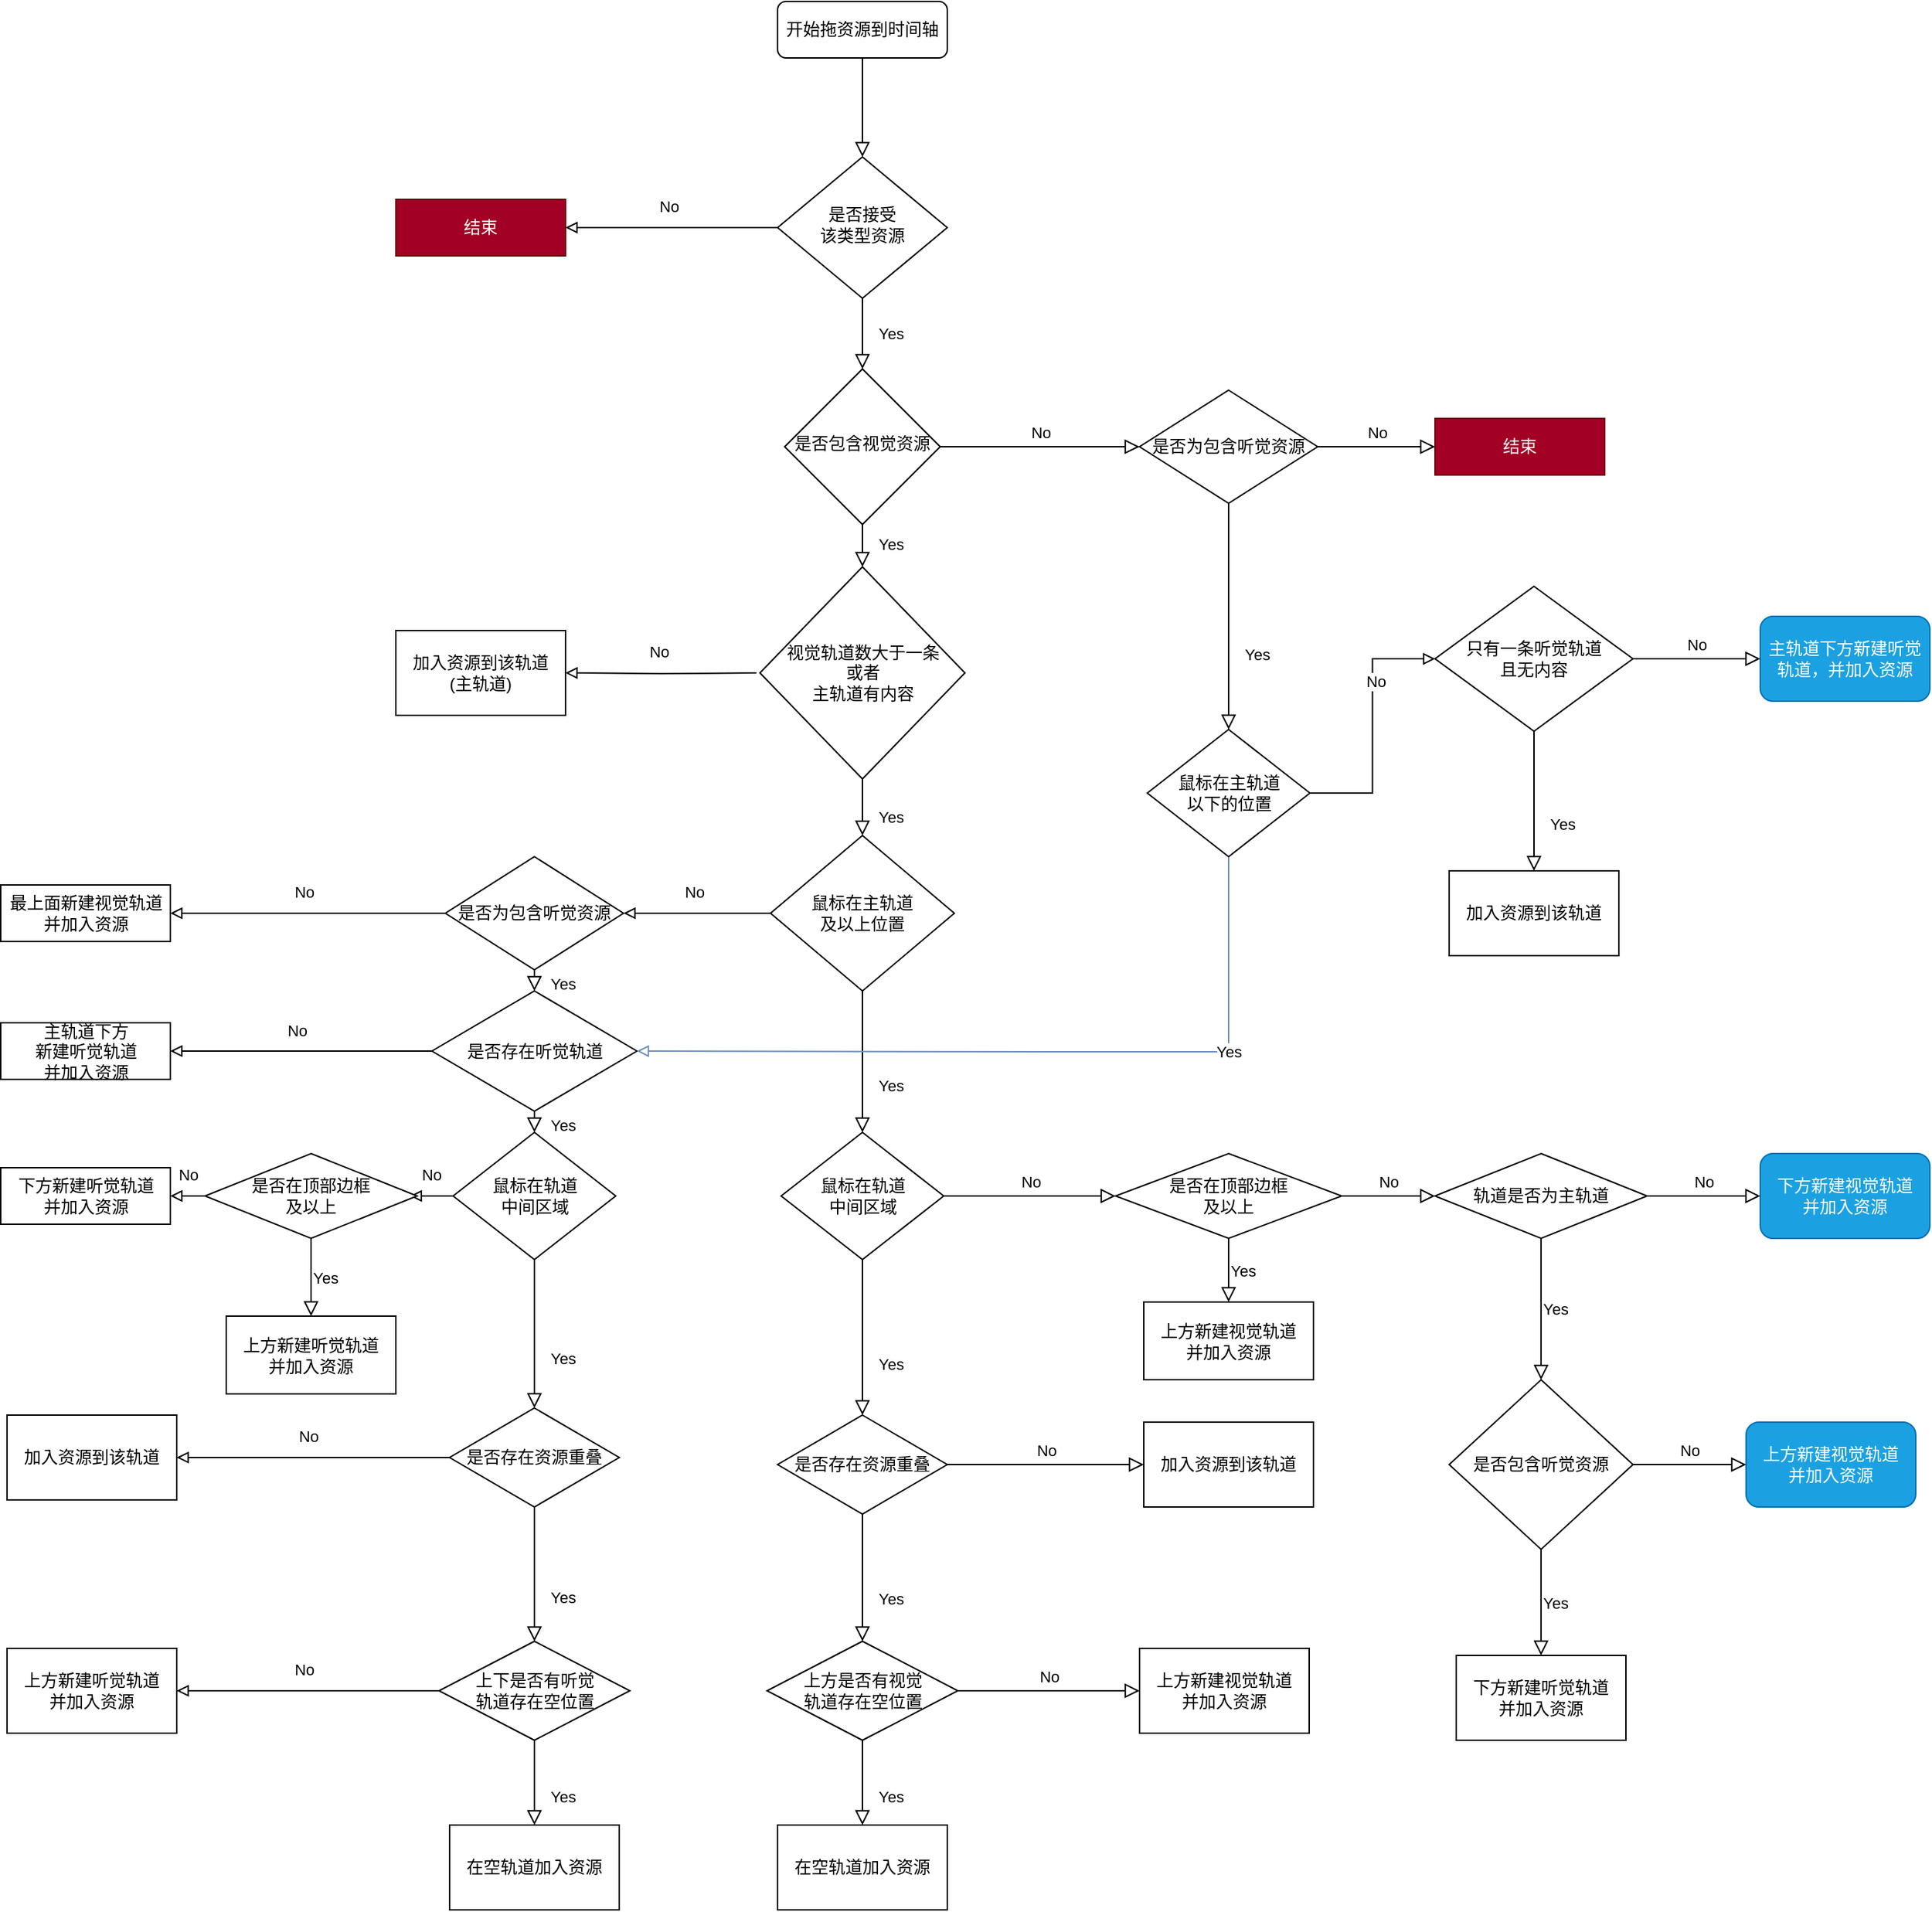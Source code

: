 <mxfile version="16.6.4" type="github" pages="4">
  <diagram id="C5RBs43oDa-KdzZeNtuy" name="加资源">
    <mxGraphModel dx="2425" dy="1273" grid="1" gridSize="10" guides="1" tooltips="1" connect="1" arrows="1" fold="1" page="1" pageScale="1" pageWidth="827" pageHeight="1169" math="0" shadow="0">
      <root>
        <mxCell id="WIyWlLk6GJQsqaUBKTNV-0" />
        <mxCell id="WIyWlLk6GJQsqaUBKTNV-1" parent="WIyWlLk6GJQsqaUBKTNV-0" />
        <mxCell id="WIyWlLk6GJQsqaUBKTNV-2" value="" style="rounded=0;html=1;jettySize=auto;orthogonalLoop=1;fontSize=11;endArrow=block;endFill=0;endSize=8;strokeWidth=1;shadow=0;labelBackgroundColor=none;edgeStyle=orthogonalEdgeStyle;" parent="WIyWlLk6GJQsqaUBKTNV-1" source="WIyWlLk6GJQsqaUBKTNV-3" target="WIyWlLk6GJQsqaUBKTNV-6" edge="1">
          <mxGeometry relative="1" as="geometry" />
        </mxCell>
        <mxCell id="WIyWlLk6GJQsqaUBKTNV-3" value="开始拖资源到时间轴" style="rounded=1;whiteSpace=wrap;html=1;fontSize=12;glass=0;strokeWidth=1;shadow=0;" parent="WIyWlLk6GJQsqaUBKTNV-1" vertex="1">
          <mxGeometry x="175" y="50" width="120" height="40" as="geometry" />
        </mxCell>
        <mxCell id="WIyWlLk6GJQsqaUBKTNV-4" value="Yes" style="rounded=0;html=1;jettySize=auto;orthogonalLoop=1;fontSize=11;endArrow=block;endFill=0;endSize=8;strokeWidth=1;shadow=0;labelBackgroundColor=none;edgeStyle=orthogonalEdgeStyle;" parent="WIyWlLk6GJQsqaUBKTNV-1" source="WIyWlLk6GJQsqaUBKTNV-6" target="WIyWlLk6GJQsqaUBKTNV-10" edge="1">
          <mxGeometry y="20" relative="1" as="geometry">
            <mxPoint as="offset" />
          </mxGeometry>
        </mxCell>
        <mxCell id="WIyWlLk6GJQsqaUBKTNV-6" value="是否接受&lt;br&gt;该类型资源" style="rhombus;whiteSpace=wrap;html=1;shadow=0;fontFamily=Helvetica;fontSize=12;align=center;strokeWidth=1;spacing=6;spacingTop=-4;" parent="WIyWlLk6GJQsqaUBKTNV-1" vertex="1">
          <mxGeometry x="175" y="160" width="120" height="100" as="geometry" />
        </mxCell>
        <mxCell id="WIyWlLk6GJQsqaUBKTNV-8" value="Yes" style="rounded=0;html=1;jettySize=auto;orthogonalLoop=1;fontSize=11;endArrow=block;endFill=0;endSize=8;strokeWidth=1;shadow=0;labelBackgroundColor=none;edgeStyle=orthogonalEdgeStyle;entryX=0.5;entryY=0;entryDx=0;entryDy=0;" parent="WIyWlLk6GJQsqaUBKTNV-1" source="WIyWlLk6GJQsqaUBKTNV-10" target="kVo2EOnCKwho9ZSmZPj_-33" edge="1">
          <mxGeometry x="0.333" y="20" relative="1" as="geometry">
            <mxPoint as="offset" />
          </mxGeometry>
        </mxCell>
        <mxCell id="WIyWlLk6GJQsqaUBKTNV-10" value="是否包含视觉资源" style="rhombus;whiteSpace=wrap;html=1;shadow=0;fontFamily=Helvetica;fontSize=12;align=center;strokeWidth=1;spacing=6;spacingTop=-4;" parent="WIyWlLk6GJQsqaUBKTNV-1" vertex="1">
          <mxGeometry x="180" y="310" width="110" height="110" as="geometry" />
        </mxCell>
        <mxCell id="kihT8yTP-zsvNt_6NwiB-5" value="" style="edgeStyle=orthogonalEdgeStyle;rounded=0;orthogonalLoop=1;jettySize=auto;html=1;entryX=1;entryY=0.5;entryDx=0;entryDy=0;endArrow=block;endFill=0;" parent="WIyWlLk6GJQsqaUBKTNV-1" source="WIyWlLk6GJQsqaUBKTNV-11" target="VnIIeza6wGG-whXCrfQa-4" edge="1">
          <mxGeometry relative="1" as="geometry">
            <mxPoint x="65" y="695" as="targetPoint" />
          </mxGeometry>
        </mxCell>
        <mxCell id="kihT8yTP-zsvNt_6NwiB-6" value="No" style="edgeLabel;html=1;align=center;verticalAlign=middle;resizable=0;points=[];" parent="kihT8yTP-zsvNt_6NwiB-5" vertex="1" connectable="0">
          <mxGeometry x="0.035" y="-1" relative="1" as="geometry">
            <mxPoint y="-14" as="offset" />
          </mxGeometry>
        </mxCell>
        <mxCell id="WIyWlLk6GJQsqaUBKTNV-11" value="鼠标在主轨道&lt;br&gt;及以上位置" style="rhombus;whiteSpace=wrap;html=1;rounded=0;" parent="WIyWlLk6GJQsqaUBKTNV-1" vertex="1">
          <mxGeometry x="170" y="640" width="130" height="110" as="geometry" />
        </mxCell>
        <mxCell id="kVo2EOnCKwho9ZSmZPj_-0" value="鼠标在轨道&lt;br&gt;中间区域" style="rhombus;whiteSpace=wrap;html=1;rounded=0;" parent="WIyWlLk6GJQsqaUBKTNV-1" vertex="1">
          <mxGeometry x="177.5" y="850" width="115" height="90" as="geometry" />
        </mxCell>
        <mxCell id="kVo2EOnCKwho9ZSmZPj_-3" value="Yes" style="rounded=0;html=1;jettySize=auto;orthogonalLoop=1;fontSize=11;endArrow=block;endFill=0;endSize=8;strokeWidth=1;shadow=0;labelBackgroundColor=none;edgeStyle=orthogonalEdgeStyle;exitX=0.5;exitY=1;exitDx=0;exitDy=0;entryX=0.5;entryY=0;entryDx=0;entryDy=0;" parent="WIyWlLk6GJQsqaUBKTNV-1" source="WIyWlLk6GJQsqaUBKTNV-11" target="kVo2EOnCKwho9ZSmZPj_-0" edge="1">
          <mxGeometry x="0.333" y="20" relative="1" as="geometry">
            <mxPoint as="offset" />
            <mxPoint x="245" y="605" as="sourcePoint" />
            <mxPoint x="245" y="685" as="targetPoint" />
          </mxGeometry>
        </mxCell>
        <mxCell id="kVo2EOnCKwho9ZSmZPj_-4" value="Yes" style="rounded=0;html=1;jettySize=auto;orthogonalLoop=1;fontSize=11;endArrow=block;endFill=0;endSize=8;strokeWidth=1;shadow=0;labelBackgroundColor=none;edgeStyle=orthogonalEdgeStyle;exitX=0.5;exitY=1;exitDx=0;exitDy=0;entryX=0.5;entryY=0;entryDx=0;entryDy=0;" parent="WIyWlLk6GJQsqaUBKTNV-1" source="kVo2EOnCKwho9ZSmZPj_-0" target="kVo2EOnCKwho9ZSmZPj_-5" edge="1">
          <mxGeometry x="0.333" y="20" relative="1" as="geometry">
            <mxPoint as="offset" />
            <mxPoint x="245" y="725" as="sourcePoint" />
            <mxPoint x="235" y="915" as="targetPoint" />
          </mxGeometry>
        </mxCell>
        <mxCell id="kVo2EOnCKwho9ZSmZPj_-5" value="是否存在资源重叠" style="rhombus;whiteSpace=wrap;html=1;rounded=0;" parent="WIyWlLk6GJQsqaUBKTNV-1" vertex="1">
          <mxGeometry x="175" y="1050" width="120" height="70" as="geometry" />
        </mxCell>
        <mxCell id="kVo2EOnCKwho9ZSmZPj_-6" value="Yes" style="rounded=0;html=1;jettySize=auto;orthogonalLoop=1;fontSize=11;endArrow=block;endFill=0;endSize=8;strokeWidth=1;shadow=0;labelBackgroundColor=none;edgeStyle=orthogonalEdgeStyle;entryX=0.5;entryY=0;entryDx=0;entryDy=0;exitX=0.5;exitY=1;exitDx=0;exitDy=0;" parent="WIyWlLk6GJQsqaUBKTNV-1" source="kVo2EOnCKwho9ZSmZPj_-5" target="LQBBWo4mk1jTgVN7056S-0" edge="1">
          <mxGeometry x="0.333" y="20" relative="1" as="geometry">
            <mxPoint as="offset" />
            <mxPoint x="290" y="1015" as="sourcePoint" />
            <mxPoint x="235" y="1035" as="targetPoint" />
          </mxGeometry>
        </mxCell>
        <mxCell id="kVo2EOnCKwho9ZSmZPj_-7" value="在空轨道加入资源" style="whiteSpace=wrap;html=1;rounded=0;glass=0;strokeWidth=1;shadow=0;" parent="WIyWlLk6GJQsqaUBKTNV-1" vertex="1">
          <mxGeometry x="175" y="1340" width="120" height="60" as="geometry" />
        </mxCell>
        <mxCell id="kVo2EOnCKwho9ZSmZPj_-15" value="是否在顶部边框&lt;br&gt;及以上" style="rhombus;whiteSpace=wrap;html=1;rounded=0;" parent="WIyWlLk6GJQsqaUBKTNV-1" vertex="1">
          <mxGeometry x="414" y="865" width="160" height="60" as="geometry" />
        </mxCell>
        <mxCell id="kVo2EOnCKwho9ZSmZPj_-18" value="No" style="edgeStyle=orthogonalEdgeStyle;rounded=0;html=1;jettySize=auto;orthogonalLoop=1;fontSize=11;endArrow=block;endFill=0;endSize=8;strokeWidth=1;shadow=0;labelBackgroundColor=none;entryX=0;entryY=0.5;entryDx=0;entryDy=0;exitX=1;exitY=0.5;exitDx=0;exitDy=0;" parent="WIyWlLk6GJQsqaUBKTNV-1" source="kVo2EOnCKwho9ZSmZPj_-0" target="kVo2EOnCKwho9ZSmZPj_-15" edge="1">
          <mxGeometry y="10" relative="1" as="geometry">
            <mxPoint as="offset" />
            <mxPoint x="300" y="550" as="sourcePoint" />
            <mxPoint x="440" y="550" as="targetPoint" />
          </mxGeometry>
        </mxCell>
        <mxCell id="kVo2EOnCKwho9ZSmZPj_-19" value="上方新建视觉轨道&lt;br&gt;并加入资源" style="whiteSpace=wrap;html=1;rounded=0;glass=0;strokeWidth=1;shadow=0;" parent="WIyWlLk6GJQsqaUBKTNV-1" vertex="1">
          <mxGeometry x="434" y="970" width="120" height="55" as="geometry" />
        </mxCell>
        <mxCell id="kVo2EOnCKwho9ZSmZPj_-21" value="Yes" style="edgeStyle=orthogonalEdgeStyle;rounded=0;html=1;jettySize=auto;orthogonalLoop=1;fontSize=11;endArrow=block;endFill=0;endSize=8;strokeWidth=1;shadow=0;labelBackgroundColor=none;entryX=0.5;entryY=0;entryDx=0;entryDy=0;exitX=0.5;exitY=1;exitDx=0;exitDy=0;" parent="WIyWlLk6GJQsqaUBKTNV-1" source="kVo2EOnCKwho9ZSmZPj_-15" target="kVo2EOnCKwho9ZSmZPj_-19" edge="1">
          <mxGeometry y="10" relative="1" as="geometry">
            <mxPoint as="offset" />
            <mxPoint x="440" y="765" as="sourcePoint" />
            <mxPoint x="575" y="765" as="targetPoint" />
          </mxGeometry>
        </mxCell>
        <mxCell id="kVo2EOnCKwho9ZSmZPj_-22" value="No" style="edgeStyle=orthogonalEdgeStyle;rounded=0;html=1;jettySize=auto;orthogonalLoop=1;fontSize=11;endArrow=block;endFill=0;endSize=8;strokeWidth=1;shadow=0;labelBackgroundColor=none;exitX=1;exitY=0.5;exitDx=0;exitDy=0;entryX=0;entryY=0.5;entryDx=0;entryDy=0;" parent="WIyWlLk6GJQsqaUBKTNV-1" source="kVo2EOnCKwho9ZSmZPj_-15" target="kVo2EOnCKwho9ZSmZPj_-23" edge="1">
          <mxGeometry y="10" relative="1" as="geometry">
            <mxPoint as="offset" />
            <mxPoint x="570" y="694.5" as="sourcePoint" />
            <mxPoint x="640" y="695" as="targetPoint" />
          </mxGeometry>
        </mxCell>
        <mxCell id="kVo2EOnCKwho9ZSmZPj_-23" value="轨道是否为主轨道" style="rhombus;whiteSpace=wrap;html=1;rounded=0;" parent="WIyWlLk6GJQsqaUBKTNV-1" vertex="1">
          <mxGeometry x="640" y="865" width="150" height="60" as="geometry" />
        </mxCell>
        <mxCell id="kVo2EOnCKwho9ZSmZPj_-26" value="Yes" style="edgeStyle=orthogonalEdgeStyle;rounded=0;html=1;jettySize=auto;orthogonalLoop=1;fontSize=11;endArrow=block;endFill=0;endSize=8;strokeWidth=1;shadow=0;labelBackgroundColor=none;exitX=0.5;exitY=1;exitDx=0;exitDy=0;entryX=0.5;entryY=0;entryDx=0;entryDy=0;" parent="WIyWlLk6GJQsqaUBKTNV-1" source="kVo2EOnCKwho9ZSmZPj_-23" target="kihT8yTP-zsvNt_6NwiB-25" edge="1">
          <mxGeometry y="10" relative="1" as="geometry">
            <mxPoint as="offset" />
            <mxPoint x="700" y="735" as="sourcePoint" />
            <mxPoint x="715" y="965" as="targetPoint" />
            <Array as="points" />
          </mxGeometry>
        </mxCell>
        <mxCell id="kVo2EOnCKwho9ZSmZPj_-28" value="下方新建视觉轨道&lt;br&gt;并加入资源" style="whiteSpace=wrap;html=1;rounded=1;fillColor=#1ba1e2;fontColor=#ffffff;strokeColor=#006EAF;" parent="WIyWlLk6GJQsqaUBKTNV-1" vertex="1">
          <mxGeometry x="870" y="865" width="120" height="60" as="geometry" />
        </mxCell>
        <mxCell id="kVo2EOnCKwho9ZSmZPj_-30" value="No" style="edgeStyle=orthogonalEdgeStyle;rounded=0;html=1;jettySize=auto;orthogonalLoop=1;fontSize=11;endArrow=block;endFill=0;endSize=8;strokeWidth=1;shadow=0;labelBackgroundColor=none;exitX=1;exitY=0.5;exitDx=0;exitDy=0;entryX=0;entryY=0.5;entryDx=0;entryDy=0;" parent="WIyWlLk6GJQsqaUBKTNV-1" source="kVo2EOnCKwho9ZSmZPj_-23" target="kVo2EOnCKwho9ZSmZPj_-28" edge="1">
          <mxGeometry y="10" relative="1" as="geometry">
            <mxPoint as="offset" />
            <mxPoint x="560" y="705" as="sourcePoint" />
            <mxPoint x="650" y="705" as="targetPoint" />
          </mxGeometry>
        </mxCell>
        <mxCell id="kVo2EOnCKwho9ZSmZPj_-33" value="视觉轨道数大于一条&lt;br&gt;或者&lt;br&gt;主轨道有内容" style="rhombus;whiteSpace=wrap;html=1;rounded=0;" parent="WIyWlLk6GJQsqaUBKTNV-1" vertex="1">
          <mxGeometry x="162.5" y="450" width="145" height="150" as="geometry" />
        </mxCell>
        <mxCell id="kVo2EOnCKwho9ZSmZPj_-34" value="Yes" style="rounded=0;html=1;jettySize=auto;orthogonalLoop=1;fontSize=11;endArrow=block;endFill=0;endSize=8;strokeWidth=1;shadow=0;labelBackgroundColor=none;edgeStyle=orthogonalEdgeStyle;entryX=0.5;entryY=0;entryDx=0;entryDy=0;exitX=0.5;exitY=1;exitDx=0;exitDy=0;" parent="WIyWlLk6GJQsqaUBKTNV-1" source="kVo2EOnCKwho9ZSmZPj_-33" target="WIyWlLk6GJQsqaUBKTNV-11" edge="1">
          <mxGeometry x="0.333" y="20" relative="1" as="geometry">
            <mxPoint as="offset" />
            <mxPoint x="260" y="570" as="sourcePoint" />
            <mxPoint x="260" y="640" as="targetPoint" />
          </mxGeometry>
        </mxCell>
        <mxCell id="VnIIeza6wGG-whXCrfQa-4" value="是否为包含听觉资源" style="rhombus;whiteSpace=wrap;html=1;" parent="WIyWlLk6GJQsqaUBKTNV-1" vertex="1">
          <mxGeometry x="-60" y="655" width="126" height="80" as="geometry" />
        </mxCell>
        <mxCell id="kihT8yTP-zsvNt_6NwiB-1" value="加入资源到该轨道" style="whiteSpace=wrap;html=1;rounded=0;glass=0;strokeWidth=1;shadow=0;" parent="WIyWlLk6GJQsqaUBKTNV-1" vertex="1">
          <mxGeometry x="434" y="1055" width="120" height="60" as="geometry" />
        </mxCell>
        <mxCell id="kihT8yTP-zsvNt_6NwiB-2" value="No" style="edgeStyle=orthogonalEdgeStyle;rounded=0;html=1;jettySize=auto;orthogonalLoop=1;fontSize=11;endArrow=block;endFill=0;endSize=8;strokeWidth=1;shadow=0;labelBackgroundColor=none;entryX=0;entryY=0.5;entryDx=0;entryDy=0;exitX=1;exitY=0.5;exitDx=0;exitDy=0;" parent="WIyWlLk6GJQsqaUBKTNV-1" source="kVo2EOnCKwho9ZSmZPj_-5" target="kihT8yTP-zsvNt_6NwiB-1" edge="1">
          <mxGeometry y="10" relative="1" as="geometry">
            <mxPoint as="offset" />
            <mxPoint x="307.5" y="1133.5" as="sourcePoint" />
            <mxPoint x="429" y="1133.5" as="targetPoint" />
          </mxGeometry>
        </mxCell>
        <mxCell id="kihT8yTP-zsvNt_6NwiB-19" value="Yes" style="rounded=0;html=1;jettySize=auto;orthogonalLoop=1;fontSize=11;endArrow=block;endFill=0;endSize=8;strokeWidth=1;shadow=0;labelBackgroundColor=none;edgeStyle=orthogonalEdgeStyle;exitX=0.5;exitY=1;exitDx=0;exitDy=0;entryX=0.5;entryY=0;entryDx=0;entryDy=0;" parent="WIyWlLk6GJQsqaUBKTNV-1" source="VnIIeza6wGG-whXCrfQa-4" target="kihT8yTP-zsvNt_6NwiB-20" edge="1">
          <mxGeometry x="0.333" y="20" relative="1" as="geometry">
            <mxPoint as="offset" />
            <mxPoint x="2.5" y="750" as="sourcePoint" />
            <mxPoint x="3" y="800" as="targetPoint" />
          </mxGeometry>
        </mxCell>
        <mxCell id="kihT8yTP-zsvNt_6NwiB-20" value="是否存在听觉轨道" style="rhombus;whiteSpace=wrap;html=1;" parent="WIyWlLk6GJQsqaUBKTNV-1" vertex="1">
          <mxGeometry x="-69.5" y="750" width="145" height="85" as="geometry" />
        </mxCell>
        <mxCell id="kihT8yTP-zsvNt_6NwiB-21" value="" style="edgeStyle=orthogonalEdgeStyle;rounded=0;orthogonalLoop=1;jettySize=auto;html=1;entryX=1;entryY=0.5;entryDx=0;entryDy=0;endArrow=block;endFill=0;exitX=0;exitY=0.5;exitDx=0;exitDy=0;" parent="WIyWlLk6GJQsqaUBKTNV-1" source="VnIIeza6wGG-whXCrfQa-4" target="kihT8yTP-zsvNt_6NwiB-23" edge="1">
          <mxGeometry relative="1" as="geometry">
            <mxPoint x="-69.5" y="695" as="sourcePoint" />
            <mxPoint x="-229.5" y="694.5" as="targetPoint" />
          </mxGeometry>
        </mxCell>
        <mxCell id="kihT8yTP-zsvNt_6NwiB-22" value="No" style="edgeLabel;html=1;align=center;verticalAlign=middle;resizable=0;points=[];" parent="kihT8yTP-zsvNt_6NwiB-21" vertex="1" connectable="0">
          <mxGeometry x="0.035" y="-1" relative="1" as="geometry">
            <mxPoint y="-14" as="offset" />
          </mxGeometry>
        </mxCell>
        <mxCell id="kihT8yTP-zsvNt_6NwiB-23" value="最上面新建视觉轨道&lt;br&gt;并加入资源" style="rounded=0;whiteSpace=wrap;html=1;fontSize=12;glass=0;strokeWidth=1;shadow=0;" parent="WIyWlLk6GJQsqaUBKTNV-1" vertex="1">
          <mxGeometry x="-374.5" y="675" width="120" height="40" as="geometry" />
        </mxCell>
        <mxCell id="kihT8yTP-zsvNt_6NwiB-24" value="上方新建视觉轨道&lt;br&gt;并加入资源" style="whiteSpace=wrap;html=1;rounded=1;glass=0;strokeWidth=1;shadow=0;fillColor=#1ba1e2;fontColor=#ffffff;strokeColor=#006EAF;" parent="WIyWlLk6GJQsqaUBKTNV-1" vertex="1">
          <mxGeometry x="860" y="1055" width="120" height="60" as="geometry" />
        </mxCell>
        <mxCell id="kihT8yTP-zsvNt_6NwiB-25" value="是否包含听觉资源" style="rhombus;whiteSpace=wrap;html=1;" parent="WIyWlLk6GJQsqaUBKTNV-1" vertex="1">
          <mxGeometry x="650" y="1025" width="130" height="120" as="geometry" />
        </mxCell>
        <mxCell id="kihT8yTP-zsvNt_6NwiB-26" value="No" style="edgeStyle=orthogonalEdgeStyle;rounded=0;html=1;jettySize=auto;orthogonalLoop=1;fontSize=11;endArrow=block;endFill=0;endSize=8;strokeWidth=1;shadow=0;labelBackgroundColor=none;exitX=1;exitY=0.5;exitDx=0;exitDy=0;" parent="WIyWlLk6GJQsqaUBKTNV-1" source="kihT8yTP-zsvNt_6NwiB-25" target="kihT8yTP-zsvNt_6NwiB-24" edge="1">
          <mxGeometry y="10" relative="1" as="geometry">
            <mxPoint as="offset" />
            <mxPoint x="790" y="1084.5" as="sourcePoint" />
            <mxPoint x="870" y="1084.5" as="targetPoint" />
          </mxGeometry>
        </mxCell>
        <mxCell id="kihT8yTP-zsvNt_6NwiB-27" value="Yes" style="edgeStyle=orthogonalEdgeStyle;rounded=0;html=1;jettySize=auto;orthogonalLoop=1;fontSize=11;endArrow=block;endFill=0;endSize=8;strokeWidth=1;shadow=0;labelBackgroundColor=none;exitX=0.5;exitY=1;exitDx=0;exitDy=0;entryX=0.5;entryY=0;entryDx=0;entryDy=0;" parent="WIyWlLk6GJQsqaUBKTNV-1" source="kihT8yTP-zsvNt_6NwiB-25" target="kihT8yTP-zsvNt_6NwiB-28" edge="1">
          <mxGeometry y="10" relative="1" as="geometry">
            <mxPoint as="offset" />
            <mxPoint x="714.5" y="1160" as="sourcePoint" />
            <mxPoint x="715" y="1230" as="targetPoint" />
            <Array as="points" />
          </mxGeometry>
        </mxCell>
        <mxCell id="kihT8yTP-zsvNt_6NwiB-28" value="下方新建听觉轨道&lt;br&gt;并加入资源" style="whiteSpace=wrap;html=1;rounded=0;glass=0;strokeWidth=1;shadow=0;" parent="WIyWlLk6GJQsqaUBKTNV-1" vertex="1">
          <mxGeometry x="655" y="1220" width="120" height="60" as="geometry" />
        </mxCell>
        <mxCell id="kihT8yTP-zsvNt_6NwiB-29" value="" style="edgeStyle=orthogonalEdgeStyle;rounded=0;orthogonalLoop=1;jettySize=auto;html=1;entryX=1;entryY=0.5;entryDx=0;entryDy=0;endArrow=block;endFill=0;" parent="WIyWlLk6GJQsqaUBKTNV-1" source="kihT8yTP-zsvNt_6NwiB-20" target="kihT8yTP-zsvNt_6NwiB-31" edge="1">
          <mxGeometry relative="1" as="geometry">
            <mxPoint x="-82.25" y="832.5" as="sourcePoint" />
            <mxPoint x="-251.75" y="832" as="targetPoint" />
          </mxGeometry>
        </mxCell>
        <mxCell id="kihT8yTP-zsvNt_6NwiB-30" value="No" style="edgeLabel;html=1;align=center;verticalAlign=middle;resizable=0;points=[];" parent="kihT8yTP-zsvNt_6NwiB-29" vertex="1" connectable="0">
          <mxGeometry x="0.035" y="-1" relative="1" as="geometry">
            <mxPoint y="-14" as="offset" />
          </mxGeometry>
        </mxCell>
        <mxCell id="kihT8yTP-zsvNt_6NwiB-31" value="主轨道下方&lt;br&gt;新建听觉轨道&lt;br&gt;并加入资源" style="rounded=0;whiteSpace=wrap;html=1;fontSize=12;glass=0;strokeWidth=1;shadow=0;" parent="WIyWlLk6GJQsqaUBKTNV-1" vertex="1">
          <mxGeometry x="-374.5" y="772.5" width="120" height="40" as="geometry" />
        </mxCell>
        <mxCell id="kihT8yTP-zsvNt_6NwiB-32" value="Yes" style="rounded=0;html=1;jettySize=auto;orthogonalLoop=1;fontSize=11;endArrow=block;endFill=0;endSize=8;strokeWidth=1;shadow=0;labelBackgroundColor=none;edgeStyle=orthogonalEdgeStyle;exitX=0.5;exitY=1;exitDx=0;exitDy=0;entryX=0.5;entryY=0;entryDx=0;entryDy=0;" parent="WIyWlLk6GJQsqaUBKTNV-1" source="kihT8yTP-zsvNt_6NwiB-20" target="kihT8yTP-zsvNt_6NwiB-34" edge="1">
          <mxGeometry x="0.333" y="20" relative="1" as="geometry">
            <mxPoint as="offset" />
            <mxPoint x="2.5" y="890" as="sourcePoint" />
            <mxPoint x="2.5" y="940" as="targetPoint" />
          </mxGeometry>
        </mxCell>
        <mxCell id="kihT8yTP-zsvNt_6NwiB-34" value="鼠标在轨道&lt;br&gt;中间区域" style="rhombus;whiteSpace=wrap;html=1;" parent="WIyWlLk6GJQsqaUBKTNV-1" vertex="1">
          <mxGeometry x="-54.5" y="850" width="115" height="90" as="geometry" />
        </mxCell>
        <mxCell id="kihT8yTP-zsvNt_6NwiB-35" value="上方新建听觉轨道&lt;br&gt;并加入资源" style="whiteSpace=wrap;html=1;rounded=0;glass=0;strokeWidth=1;shadow=0;" parent="WIyWlLk6GJQsqaUBKTNV-1" vertex="1">
          <mxGeometry x="-370" y="1215" width="120" height="60" as="geometry" />
        </mxCell>
        <mxCell id="kihT8yTP-zsvNt_6NwiB-36" value="Yes" style="rounded=0;html=1;jettySize=auto;orthogonalLoop=1;fontSize=11;endArrow=block;endFill=0;endSize=8;strokeWidth=1;shadow=0;labelBackgroundColor=none;edgeStyle=orthogonalEdgeStyle;entryX=0.5;entryY=0;entryDx=0;entryDy=0;exitX=0.5;exitY=1;exitDx=0;exitDy=0;" parent="WIyWlLk6GJQsqaUBKTNV-1" source="kihT8yTP-zsvNt_6NwiB-37" target="LQBBWo4mk1jTgVN7056S-4" edge="1">
          <mxGeometry x="0.333" y="20" relative="1" as="geometry">
            <mxPoint as="offset" />
            <mxPoint x="60.5" y="1025" as="sourcePoint" />
            <mxPoint x="5.5" y="1045" as="targetPoint" />
          </mxGeometry>
        </mxCell>
        <mxCell id="kihT8yTP-zsvNt_6NwiB-37" value="是否存在资源重叠" style="rhombus;whiteSpace=wrap;html=1;rounded=0;" parent="WIyWlLk6GJQsqaUBKTNV-1" vertex="1">
          <mxGeometry x="-57" y="1045" width="120" height="70" as="geometry" />
        </mxCell>
        <mxCell id="kihT8yTP-zsvNt_6NwiB-38" value="Yes" style="rounded=0;html=1;jettySize=auto;orthogonalLoop=1;fontSize=11;endArrow=block;endFill=0;endSize=8;strokeWidth=1;shadow=0;labelBackgroundColor=none;edgeStyle=orthogonalEdgeStyle;exitX=0.5;exitY=1;exitDx=0;exitDy=0;entryX=0.5;entryY=0;entryDx=0;entryDy=0;" parent="WIyWlLk6GJQsqaUBKTNV-1" source="kihT8yTP-zsvNt_6NwiB-34" target="kihT8yTP-zsvNt_6NwiB-37" edge="1">
          <mxGeometry x="0.333" y="20" relative="1" as="geometry">
            <mxPoint as="offset" />
            <mxPoint x="5.5" y="950" as="sourcePoint" />
            <mxPoint x="5.5" y="925" as="targetPoint" />
          </mxGeometry>
        </mxCell>
        <mxCell id="kihT8yTP-zsvNt_6NwiB-40" value="加入资源到该轨道" style="whiteSpace=wrap;html=1;rounded=0;glass=0;strokeWidth=1;shadow=0;" parent="WIyWlLk6GJQsqaUBKTNV-1" vertex="1">
          <mxGeometry x="-370" y="1050" width="120" height="60" as="geometry" />
        </mxCell>
        <mxCell id="kihT8yTP-zsvNt_6NwiB-41" value="" style="edgeStyle=orthogonalEdgeStyle;rounded=0;orthogonalLoop=1;jettySize=auto;html=1;entryX=1;entryY=0.5;entryDx=0;entryDy=0;endArrow=block;endFill=0;exitX=0;exitY=0.5;exitDx=0;exitDy=0;" parent="WIyWlLk6GJQsqaUBKTNV-1" source="kihT8yTP-zsvNt_6NwiB-37" target="kihT8yTP-zsvNt_6NwiB-40" edge="1">
          <mxGeometry relative="1" as="geometry">
            <mxPoint x="-69.5" y="1079.5" as="sourcePoint" />
            <mxPoint x="-169.5" y="1079.5" as="targetPoint" />
          </mxGeometry>
        </mxCell>
        <mxCell id="kihT8yTP-zsvNt_6NwiB-42" value="No" style="edgeLabel;html=1;align=center;verticalAlign=middle;resizable=0;points=[];" parent="kihT8yTP-zsvNt_6NwiB-41" vertex="1" connectable="0">
          <mxGeometry x="0.035" y="-1" relative="1" as="geometry">
            <mxPoint y="-14" as="offset" />
          </mxGeometry>
        </mxCell>
        <mxCell id="kihT8yTP-zsvNt_6NwiB-43" value="" style="edgeStyle=orthogonalEdgeStyle;rounded=0;orthogonalLoop=1;jettySize=auto;html=1;entryX=0.966;entryY=0.5;entryDx=0;entryDy=0;endArrow=block;endFill=0;exitX=0;exitY=0.5;exitDx=0;exitDy=0;entryPerimeter=0;" parent="WIyWlLk6GJQsqaUBKTNV-1" source="kihT8yTP-zsvNt_6NwiB-34" target="kihT8yTP-zsvNt_6NwiB-45" edge="1">
          <mxGeometry relative="1" as="geometry">
            <mxPoint x="-60" y="894.5" as="sourcePoint" />
            <mxPoint x="-160" y="894.5" as="targetPoint" />
          </mxGeometry>
        </mxCell>
        <mxCell id="kihT8yTP-zsvNt_6NwiB-44" value="No" style="edgeLabel;html=1;align=center;verticalAlign=middle;resizable=0;points=[];" parent="kihT8yTP-zsvNt_6NwiB-43" vertex="1" connectable="0">
          <mxGeometry x="0.035" y="-1" relative="1" as="geometry">
            <mxPoint y="-14" as="offset" />
          </mxGeometry>
        </mxCell>
        <mxCell id="kihT8yTP-zsvNt_6NwiB-45" value="是否在顶部边框&lt;br&gt;及以上" style="rhombus;whiteSpace=wrap;html=1;rounded=0;" parent="WIyWlLk6GJQsqaUBKTNV-1" vertex="1">
          <mxGeometry x="-230" y="865" width="150" height="60" as="geometry" />
        </mxCell>
        <mxCell id="kihT8yTP-zsvNt_6NwiB-46" value="上方新建听觉轨道&lt;br&gt;并加入资源" style="whiteSpace=wrap;html=1;rounded=0;glass=0;strokeWidth=1;shadow=0;" parent="WIyWlLk6GJQsqaUBKTNV-1" vertex="1">
          <mxGeometry x="-215" y="980" width="120" height="55" as="geometry" />
        </mxCell>
        <mxCell id="kihT8yTP-zsvNt_6NwiB-47" value="Yes" style="edgeStyle=orthogonalEdgeStyle;rounded=0;html=1;jettySize=auto;orthogonalLoop=1;fontSize=11;endArrow=block;endFill=0;endSize=8;strokeWidth=1;shadow=0;labelBackgroundColor=none;entryX=0.5;entryY=0;entryDx=0;entryDy=0;exitX=0.5;exitY=1;exitDx=0;exitDy=0;" parent="WIyWlLk6GJQsqaUBKTNV-1" source="kihT8yTP-zsvNt_6NwiB-45" target="kihT8yTP-zsvNt_6NwiB-46" edge="1">
          <mxGeometry y="10" relative="1" as="geometry">
            <mxPoint as="offset" />
            <mxPoint x="-175.5" y="935" as="sourcePoint" />
            <mxPoint x="-175.5" y="980" as="targetPoint" />
          </mxGeometry>
        </mxCell>
        <mxCell id="kihT8yTP-zsvNt_6NwiB-49" value="" style="edgeStyle=orthogonalEdgeStyle;rounded=0;orthogonalLoop=1;jettySize=auto;html=1;endArrow=block;endFill=0;exitX=0;exitY=0.5;exitDx=0;exitDy=0;entryX=1;entryY=0.5;entryDx=0;entryDy=0;" parent="WIyWlLk6GJQsqaUBKTNV-1" source="kihT8yTP-zsvNt_6NwiB-45" target="kihT8yTP-zsvNt_6NwiB-51" edge="1">
          <mxGeometry relative="1" as="geometry">
            <mxPoint x="-260" y="894.5" as="sourcePoint" />
            <mxPoint x="-235" y="895" as="targetPoint" />
          </mxGeometry>
        </mxCell>
        <mxCell id="kihT8yTP-zsvNt_6NwiB-50" value="No" style="edgeLabel;html=1;align=center;verticalAlign=middle;resizable=0;points=[];" parent="kihT8yTP-zsvNt_6NwiB-49" vertex="1" connectable="0">
          <mxGeometry x="0.035" y="-1" relative="1" as="geometry">
            <mxPoint y="-14" as="offset" />
          </mxGeometry>
        </mxCell>
        <mxCell id="kihT8yTP-zsvNt_6NwiB-51" value="下方新建听觉轨道&lt;br&gt;并加入资源" style="rounded=0;whiteSpace=wrap;html=1;fontSize=12;glass=0;strokeWidth=1;shadow=0;" parent="WIyWlLk6GJQsqaUBKTNV-1" vertex="1">
          <mxGeometry x="-374.5" y="875" width="120" height="40" as="geometry" />
        </mxCell>
        <mxCell id="kihT8yTP-zsvNt_6NwiB-53" value="是否为包含听觉资源" style="rhombus;whiteSpace=wrap;html=1;" parent="WIyWlLk6GJQsqaUBKTNV-1" vertex="1">
          <mxGeometry x="431" y="325" width="126" height="80" as="geometry" />
        </mxCell>
        <mxCell id="kihT8yTP-zsvNt_6NwiB-54" value="No" style="edgeStyle=orthogonalEdgeStyle;rounded=0;html=1;jettySize=auto;orthogonalLoop=1;fontSize=11;endArrow=block;endFill=0;endSize=8;strokeWidth=1;shadow=0;labelBackgroundColor=none;exitX=1;exitY=0.5;exitDx=0;exitDy=0;entryX=0;entryY=0.5;entryDx=0;entryDy=0;" parent="WIyWlLk6GJQsqaUBKTNV-1" source="WIyWlLk6GJQsqaUBKTNV-10" target="kihT8yTP-zsvNt_6NwiB-53" edge="1">
          <mxGeometry y="10" relative="1" as="geometry">
            <mxPoint as="offset" />
            <mxPoint x="300" y="364.5" as="sourcePoint" />
            <mxPoint x="419" y="364.5" as="targetPoint" />
          </mxGeometry>
        </mxCell>
        <mxCell id="kihT8yTP-zsvNt_6NwiB-55" value="结束" style="rounded=0;whiteSpace=wrap;html=1;fontSize=12;glass=0;strokeWidth=1;shadow=0;fillColor=#a20025;fontColor=#ffffff;strokeColor=#6F0000;" parent="WIyWlLk6GJQsqaUBKTNV-1" vertex="1">
          <mxGeometry x="640" y="345" width="120" height="40" as="geometry" />
        </mxCell>
        <mxCell id="kihT8yTP-zsvNt_6NwiB-56" value="No" style="edgeStyle=orthogonalEdgeStyle;rounded=0;html=1;jettySize=auto;orthogonalLoop=1;fontSize=11;endArrow=block;endFill=0;endSize=8;strokeWidth=1;shadow=0;labelBackgroundColor=none;exitX=1;exitY=0.5;exitDx=0;exitDy=0;entryX=0;entryY=0.5;entryDx=0;entryDy=0;" parent="WIyWlLk6GJQsqaUBKTNV-1" source="kihT8yTP-zsvNt_6NwiB-53" target="kihT8yTP-zsvNt_6NwiB-55" edge="1">
          <mxGeometry y="10" relative="1" as="geometry">
            <mxPoint as="offset" />
            <mxPoint x="741" y="364.5" as="sourcePoint" />
            <mxPoint x="860" y="364.5" as="targetPoint" />
          </mxGeometry>
        </mxCell>
        <mxCell id="kihT8yTP-zsvNt_6NwiB-58" value="Yes" style="rounded=0;html=1;jettySize=auto;orthogonalLoop=1;fontSize=11;endArrow=block;endFill=0;endSize=8;strokeWidth=1;shadow=0;labelBackgroundColor=none;edgeStyle=orthogonalEdgeStyle;exitX=0.5;exitY=1;exitDx=0;exitDy=0;entryX=0.5;entryY=0;entryDx=0;entryDy=0;" parent="WIyWlLk6GJQsqaUBKTNV-1" source="kihT8yTP-zsvNt_6NwiB-53" target="kihT8yTP-zsvNt_6NwiB-59" edge="1">
          <mxGeometry x="0.333" y="20" relative="1" as="geometry">
            <mxPoint as="offset" />
            <mxPoint x="655" y="420" as="sourcePoint" />
            <mxPoint x="655" y="510" as="targetPoint" />
          </mxGeometry>
        </mxCell>
        <mxCell id="kihT8yTP-zsvNt_6NwiB-70" value="" style="edgeStyle=orthogonalEdgeStyle;rounded=0;orthogonalLoop=1;jettySize=auto;html=1;endArrow=block;endFill=0;" parent="WIyWlLk6GJQsqaUBKTNV-1" source="kihT8yTP-zsvNt_6NwiB-59" target="kihT8yTP-zsvNt_6NwiB-69" edge="1">
          <mxGeometry relative="1" as="geometry" />
        </mxCell>
        <mxCell id="kihT8yTP-zsvNt_6NwiB-71" value="No" style="edgeLabel;html=1;align=center;verticalAlign=middle;resizable=0;points=[];" parent="kihT8yTP-zsvNt_6NwiB-70" vertex="1" connectable="0">
          <mxGeometry x="0.159" y="-2" relative="1" as="geometry">
            <mxPoint y="-17" as="offset" />
          </mxGeometry>
        </mxCell>
        <mxCell id="fFjq-R4n1qTOAuXd0oIH-1" value="" style="edgeStyle=orthogonalEdgeStyle;rounded=0;orthogonalLoop=1;jettySize=auto;html=1;entryX=1;entryY=0.5;entryDx=0;entryDy=0;endArrow=block;endFill=0;fillColor=#dae8fc;strokeColor=#6c8ebf;" edge="1" parent="WIyWlLk6GJQsqaUBKTNV-1" source="kihT8yTP-zsvNt_6NwiB-59" target="kihT8yTP-zsvNt_6NwiB-20">
          <mxGeometry relative="1" as="geometry">
            <mxPoint x="494" y="750" as="targetPoint" />
            <Array as="points">
              <mxPoint x="494" y="793" />
              <mxPoint x="370" y="793" />
            </Array>
          </mxGeometry>
        </mxCell>
        <mxCell id="fFjq-R4n1qTOAuXd0oIH-2" value="Yes" style="edgeLabel;html=1;align=center;verticalAlign=middle;resizable=0;points=[];" vertex="1" connectable="0" parent="fFjq-R4n1qTOAuXd0oIH-1">
          <mxGeometry x="-0.504" relative="1" as="geometry">
            <mxPoint as="offset" />
          </mxGeometry>
        </mxCell>
        <mxCell id="kihT8yTP-zsvNt_6NwiB-59" value="鼠标在主轨道&lt;br&gt;以下的位置" style="rhombus;whiteSpace=wrap;html=1;rounded=0;" parent="WIyWlLk6GJQsqaUBKTNV-1" vertex="1">
          <mxGeometry x="436.5" y="565" width="115" height="90" as="geometry" />
        </mxCell>
        <mxCell id="kihT8yTP-zsvNt_6NwiB-61" value="结束" style="rounded=0;whiteSpace=wrap;html=1;fontSize=12;glass=0;strokeWidth=1;shadow=0;fillColor=#a20025;fontColor=#ffffff;strokeColor=#6F0000;" parent="WIyWlLk6GJQsqaUBKTNV-1" vertex="1">
          <mxGeometry x="-95" y="190" width="120" height="40" as="geometry" />
        </mxCell>
        <mxCell id="kihT8yTP-zsvNt_6NwiB-62" value="" style="edgeStyle=orthogonalEdgeStyle;rounded=0;orthogonalLoop=1;jettySize=auto;html=1;endArrow=block;endFill=0;exitX=0;exitY=0.5;exitDx=0;exitDy=0;entryX=1;entryY=0.5;entryDx=0;entryDy=0;" parent="WIyWlLk6GJQsqaUBKTNV-1" source="WIyWlLk6GJQsqaUBKTNV-6" target="kihT8yTP-zsvNt_6NwiB-61" edge="1">
          <mxGeometry relative="1" as="geometry">
            <mxPoint x="170" y="209.5" as="sourcePoint" />
            <mxPoint x="10" y="210" as="targetPoint" />
          </mxGeometry>
        </mxCell>
        <mxCell id="kihT8yTP-zsvNt_6NwiB-63" value="No" style="edgeLabel;html=1;align=center;verticalAlign=middle;resizable=0;points=[];" parent="kihT8yTP-zsvNt_6NwiB-62" vertex="1" connectable="0">
          <mxGeometry x="0.035" y="-1" relative="1" as="geometry">
            <mxPoint y="-14" as="offset" />
          </mxGeometry>
        </mxCell>
        <mxCell id="kihT8yTP-zsvNt_6NwiB-64" value="加入资源到该轨道&lt;br&gt;(主轨道)" style="rounded=0;whiteSpace=wrap;html=1;" parent="WIyWlLk6GJQsqaUBKTNV-1" vertex="1">
          <mxGeometry x="-95" y="495" width="120" height="60" as="geometry" />
        </mxCell>
        <mxCell id="kihT8yTP-zsvNt_6NwiB-65" value="" style="edgeStyle=orthogonalEdgeStyle;rounded=0;orthogonalLoop=1;jettySize=auto;html=1;entryX=1;entryY=0.5;entryDx=0;entryDy=0;endArrow=block;endFill=0;" parent="WIyWlLk6GJQsqaUBKTNV-1" target="kihT8yTP-zsvNt_6NwiB-64" edge="1">
          <mxGeometry relative="1" as="geometry">
            <mxPoint x="160" y="525" as="sourcePoint" />
            <mxPoint x="-50" y="524.5" as="targetPoint" />
          </mxGeometry>
        </mxCell>
        <mxCell id="kihT8yTP-zsvNt_6NwiB-66" value="No" style="edgeLabel;html=1;align=center;verticalAlign=middle;resizable=0;points=[];" parent="kihT8yTP-zsvNt_6NwiB-65" vertex="1" connectable="0">
          <mxGeometry x="0.035" y="-1" relative="1" as="geometry">
            <mxPoint y="-14" as="offset" />
          </mxGeometry>
        </mxCell>
        <mxCell id="kihT8yTP-zsvNt_6NwiB-69" value="只有一条听觉轨道&lt;br&gt;且无内容" style="rhombus;whiteSpace=wrap;html=1;rounded=0;" parent="WIyWlLk6GJQsqaUBKTNV-1" vertex="1">
          <mxGeometry x="640" y="463.75" width="140" height="102.5" as="geometry" />
        </mxCell>
        <mxCell id="kihT8yTP-zsvNt_6NwiB-72" value="加入资源到该轨道" style="whiteSpace=wrap;html=1;rounded=0;" parent="WIyWlLk6GJQsqaUBKTNV-1" vertex="1">
          <mxGeometry x="650" y="665" width="120" height="60" as="geometry" />
        </mxCell>
        <mxCell id="kihT8yTP-zsvNt_6NwiB-73" value="主轨道下方新建听觉轨道，并加入资源" style="whiteSpace=wrap;html=1;rounded=1;fillColor=#1ba1e2;fontColor=#ffffff;strokeColor=#006EAF;" parent="WIyWlLk6GJQsqaUBKTNV-1" vertex="1">
          <mxGeometry x="870" y="485" width="120" height="60" as="geometry" />
        </mxCell>
        <mxCell id="kihT8yTP-zsvNt_6NwiB-74" value="No" style="edgeStyle=orthogonalEdgeStyle;rounded=0;html=1;jettySize=auto;orthogonalLoop=1;fontSize=11;endArrow=block;endFill=0;endSize=8;strokeWidth=1;shadow=0;labelBackgroundColor=none;exitX=1;exitY=0.5;exitDx=0;exitDy=0;entryX=0;entryY=0.5;entryDx=0;entryDy=0;" parent="WIyWlLk6GJQsqaUBKTNV-1" source="kihT8yTP-zsvNt_6NwiB-69" target="kihT8yTP-zsvNt_6NwiB-73" edge="1">
          <mxGeometry y="10" relative="1" as="geometry">
            <mxPoint as="offset" />
            <mxPoint x="970" y="514.5" as="sourcePoint" />
            <mxPoint x="1081" y="514.5" as="targetPoint" />
          </mxGeometry>
        </mxCell>
        <mxCell id="kihT8yTP-zsvNt_6NwiB-75" value="Yes" style="rounded=0;html=1;jettySize=auto;orthogonalLoop=1;fontSize=11;endArrow=block;endFill=0;endSize=8;strokeWidth=1;shadow=0;labelBackgroundColor=none;edgeStyle=orthogonalEdgeStyle;exitX=0.5;exitY=1;exitDx=0;exitDy=0;" parent="WIyWlLk6GJQsqaUBKTNV-1" source="kihT8yTP-zsvNt_6NwiB-69" target="kihT8yTP-zsvNt_6NwiB-72" edge="1">
          <mxGeometry x="0.333" y="20" relative="1" as="geometry">
            <mxPoint as="offset" />
            <mxPoint x="709.5" y="585" as="sourcePoint" />
            <mxPoint x="709.5" y="650" as="targetPoint" />
          </mxGeometry>
        </mxCell>
        <mxCell id="LQBBWo4mk1jTgVN7056S-0" value="上方是否有视觉&lt;br&gt;轨道存在空位置" style="rhombus;whiteSpace=wrap;html=1;rounded=0;" parent="WIyWlLk6GJQsqaUBKTNV-1" vertex="1">
          <mxGeometry x="167.5" y="1210" width="135" height="70" as="geometry" />
        </mxCell>
        <mxCell id="LQBBWo4mk1jTgVN7056S-1" value="Yes" style="rounded=0;html=1;jettySize=auto;orthogonalLoop=1;fontSize=11;endArrow=block;endFill=0;endSize=8;strokeWidth=1;shadow=0;labelBackgroundColor=none;edgeStyle=orthogonalEdgeStyle;entryX=0.5;entryY=0;entryDx=0;entryDy=0;exitX=0.5;exitY=1;exitDx=0;exitDy=0;" parent="WIyWlLk6GJQsqaUBKTNV-1" source="LQBBWo4mk1jTgVN7056S-0" target="kVo2EOnCKwho9ZSmZPj_-7" edge="1">
          <mxGeometry x="0.333" y="20" relative="1" as="geometry">
            <mxPoint as="offset" />
            <mxPoint x="237" y="1290" as="sourcePoint" />
            <mxPoint x="237" y="1380" as="targetPoint" />
          </mxGeometry>
        </mxCell>
        <mxCell id="LQBBWo4mk1jTgVN7056S-2" value="No" style="edgeStyle=orthogonalEdgeStyle;rounded=0;html=1;jettySize=auto;orthogonalLoop=1;fontSize=11;endArrow=block;endFill=0;endSize=8;strokeWidth=1;shadow=0;labelBackgroundColor=none;exitX=1;exitY=0.5;exitDx=0;exitDy=0;" parent="WIyWlLk6GJQsqaUBKTNV-1" source="LQBBWo4mk1jTgVN7056S-0" target="LQBBWo4mk1jTgVN7056S-3" edge="1">
          <mxGeometry y="10" relative="1" as="geometry">
            <mxPoint as="offset" />
            <mxPoint x="320" y="1244.5" as="sourcePoint" />
            <mxPoint x="459" y="1244.5" as="targetPoint" />
          </mxGeometry>
        </mxCell>
        <mxCell id="LQBBWo4mk1jTgVN7056S-3" value="上方新建视觉轨道&lt;br&gt;并加入资源" style="whiteSpace=wrap;html=1;rounded=0;glass=0;strokeWidth=1;shadow=0;" parent="WIyWlLk6GJQsqaUBKTNV-1" vertex="1">
          <mxGeometry x="431" y="1215" width="120" height="60" as="geometry" />
        </mxCell>
        <mxCell id="LQBBWo4mk1jTgVN7056S-4" value="上下是否有听觉&lt;br&gt;轨道存在空位置" style="rhombus;whiteSpace=wrap;html=1;rounded=0;" parent="WIyWlLk6GJQsqaUBKTNV-1" vertex="1">
          <mxGeometry x="-64.5" y="1210" width="135" height="70" as="geometry" />
        </mxCell>
        <mxCell id="LQBBWo4mk1jTgVN7056S-5" value="" style="edgeStyle=orthogonalEdgeStyle;rounded=0;orthogonalLoop=1;jettySize=auto;html=1;endArrow=block;endFill=0;entryX=1;entryY=0.5;entryDx=0;entryDy=0;" parent="WIyWlLk6GJQsqaUBKTNV-1" source="LQBBWo4mk1jTgVN7056S-4" target="kihT8yTP-zsvNt_6NwiB-35" edge="1">
          <mxGeometry relative="1" as="geometry">
            <mxPoint x="-69.5" y="1275" as="sourcePoint" />
            <mxPoint x="-220" y="1275" as="targetPoint" />
          </mxGeometry>
        </mxCell>
        <mxCell id="LQBBWo4mk1jTgVN7056S-6" value="No" style="edgeLabel;html=1;align=center;verticalAlign=middle;resizable=0;points=[];" parent="LQBBWo4mk1jTgVN7056S-5" vertex="1" connectable="0">
          <mxGeometry x="0.035" y="-1" relative="1" as="geometry">
            <mxPoint y="-14" as="offset" />
          </mxGeometry>
        </mxCell>
        <mxCell id="LQBBWo4mk1jTgVN7056S-7" value="在空轨道加入资源" style="whiteSpace=wrap;html=1;rounded=0;glass=0;strokeWidth=1;shadow=0;" parent="WIyWlLk6GJQsqaUBKTNV-1" vertex="1">
          <mxGeometry x="-57" y="1340" width="120" height="60" as="geometry" />
        </mxCell>
        <mxCell id="LQBBWo4mk1jTgVN7056S-9" value="Yes" style="rounded=0;html=1;jettySize=auto;orthogonalLoop=1;fontSize=11;endArrow=block;endFill=0;endSize=8;strokeWidth=1;shadow=0;labelBackgroundColor=none;edgeStyle=orthogonalEdgeStyle;entryX=0.5;entryY=0;entryDx=0;entryDy=0;exitX=0.5;exitY=1;exitDx=0;exitDy=0;" parent="WIyWlLk6GJQsqaUBKTNV-1" source="LQBBWo4mk1jTgVN7056S-4" target="LQBBWo4mk1jTgVN7056S-7" edge="1">
          <mxGeometry x="0.333" y="20" relative="1" as="geometry">
            <mxPoint as="offset" />
            <mxPoint x="29.5" y="1320" as="sourcePoint" />
            <mxPoint x="29.5" y="1380" as="targetPoint" />
          </mxGeometry>
        </mxCell>
      </root>
    </mxGraphModel>
  </diagram>
  <diagram id="Rr1n58u3NFqm8fZEyVR6" name="单块移动">
    <mxGraphModel dx="2448" dy="1273" grid="1" gridSize="10" guides="1" tooltips="1" connect="1" arrows="1" fold="1" page="1" pageScale="1" pageWidth="850" pageHeight="1100" math="0" shadow="0">
      <root>
        <mxCell id="dmKN5q7iSDAU5Qc1QMQp-0" />
        <mxCell id="dmKN5q7iSDAU5Qc1QMQp-1" parent="dmKN5q7iSDAU5Qc1QMQp-0" />
        <mxCell id="dmKN5q7iSDAU5Qc1QMQp-6" value="" style="edgeStyle=orthogonalEdgeStyle;rounded=0;orthogonalLoop=1;jettySize=auto;html=1;" parent="dmKN5q7iSDAU5Qc1QMQp-1" source="dmKN5q7iSDAU5Qc1QMQp-2" target="dmKN5q7iSDAU5Qc1QMQp-5" edge="1">
          <mxGeometry relative="1" as="geometry" />
        </mxCell>
        <mxCell id="dmKN5q7iSDAU5Qc1QMQp-2" value="拖拽单个块" style="whiteSpace=wrap;html=1;rounded=1;" parent="dmKN5q7iSDAU5Qc1QMQp-1" vertex="1">
          <mxGeometry x="290" y="140" width="120" height="60" as="geometry" />
        </mxCell>
        <mxCell id="KCohR-afpF4vjvtAX7LV-11" value="" style="edgeStyle=orthogonalEdgeStyle;rounded=0;orthogonalLoop=1;jettySize=auto;html=1;" parent="dmKN5q7iSDAU5Qc1QMQp-1" source="dmKN5q7iSDAU5Qc1QMQp-5" target="KCohR-afpF4vjvtAX7LV-10" edge="1">
          <mxGeometry relative="1" as="geometry" />
        </mxCell>
        <mxCell id="63hhbdDPUBGtZ07ph6DM-0" value="Yes" style="edgeLabel;html=1;align=center;verticalAlign=middle;resizable=0;points=[];" parent="KCohR-afpF4vjvtAX7LV-11" vertex="1" connectable="0">
          <mxGeometry x="0.021" y="-2" relative="1" as="geometry">
            <mxPoint as="offset" />
          </mxGeometry>
        </mxCell>
        <mxCell id="63hhbdDPUBGtZ07ph6DM-23" value="" style="edgeStyle=orthogonalEdgeStyle;rounded=0;orthogonalLoop=1;jettySize=auto;html=1;" parent="dmKN5q7iSDAU5Qc1QMQp-1" source="dmKN5q7iSDAU5Qc1QMQp-5" target="63hhbdDPUBGtZ07ph6DM-22" edge="1">
          <mxGeometry relative="1" as="geometry" />
        </mxCell>
        <mxCell id="63hhbdDPUBGtZ07ph6DM-28" value="No" style="edgeLabel;html=1;align=center;verticalAlign=middle;resizable=0;points=[];" parent="63hhbdDPUBGtZ07ph6DM-23" vertex="1" connectable="0">
          <mxGeometry x="-0.095" y="2" relative="1" as="geometry">
            <mxPoint as="offset" />
          </mxGeometry>
        </mxCell>
        <mxCell id="dmKN5q7iSDAU5Qc1QMQp-5" value="拖拽块是否&lt;br&gt;包含视觉资源" style="rhombus;whiteSpace=wrap;html=1;" parent="dmKN5q7iSDAU5Qc1QMQp-1" vertex="1">
          <mxGeometry x="295" y="280" width="110" height="90" as="geometry" />
        </mxCell>
        <mxCell id="63hhbdDPUBGtZ07ph6DM-6" value="" style="edgeStyle=orthogonalEdgeStyle;rounded=0;orthogonalLoop=1;jettySize=auto;html=1;" parent="dmKN5q7iSDAU5Qc1QMQp-1" source="KCohR-afpF4vjvtAX7LV-2" target="63hhbdDPUBGtZ07ph6DM-5" edge="1">
          <mxGeometry relative="1" as="geometry" />
        </mxCell>
        <mxCell id="63hhbdDPUBGtZ07ph6DM-7" value="No" style="edgeLabel;html=1;align=center;verticalAlign=middle;resizable=0;points=[];" parent="63hhbdDPUBGtZ07ph6DM-6" vertex="1" connectable="0">
          <mxGeometry x="-0.24" y="-1" relative="1" as="geometry">
            <mxPoint y="1" as="offset" />
          </mxGeometry>
        </mxCell>
        <mxCell id="02J0k29qTCWWc6wI6qlb-8" value="" style="edgeStyle=orthogonalEdgeStyle;rounded=0;orthogonalLoop=1;jettySize=auto;html=1;entryX=0.5;entryY=0;entryDx=0;entryDy=0;" parent="dmKN5q7iSDAU5Qc1QMQp-1" source="KCohR-afpF4vjvtAX7LV-2" target="02J0k29qTCWWc6wI6qlb-7" edge="1">
          <mxGeometry relative="1" as="geometry">
            <mxPoint x="670" y="560" as="targetPoint" />
          </mxGeometry>
        </mxCell>
        <mxCell id="02J0k29qTCWWc6wI6qlb-11" value="Yes" style="edgeLabel;html=1;align=center;verticalAlign=middle;resizable=0;points=[];" parent="02J0k29qTCWWc6wI6qlb-8" vertex="1" connectable="0">
          <mxGeometry x="-0.166" y="-1" relative="1" as="geometry">
            <mxPoint as="offset" />
          </mxGeometry>
        </mxCell>
        <mxCell id="KCohR-afpF4vjvtAX7LV-2" value="鼠标在主轨道&lt;br&gt;以及以上区域" style="rhombus;whiteSpace=wrap;html=1;" parent="dmKN5q7iSDAU5Qc1QMQp-1" vertex="1">
          <mxGeometry x="630" y="445.25" width="120" height="80" as="geometry" />
        </mxCell>
        <mxCell id="63hhbdDPUBGtZ07ph6DM-32" value="" style="edgeStyle=orthogonalEdgeStyle;rounded=0;orthogonalLoop=1;jettySize=auto;html=1;exitX=0.5;exitY=1;exitDx=0;exitDy=0;" parent="dmKN5q7iSDAU5Qc1QMQp-1" source="KCohR-afpF4vjvtAX7LV-10" target="63hhbdDPUBGtZ07ph6DM-31" edge="1">
          <mxGeometry relative="1" as="geometry">
            <mxPoint x="350" y="580" as="sourcePoint" />
          </mxGeometry>
        </mxCell>
        <mxCell id="63hhbdDPUBGtZ07ph6DM-33" value="Yes" style="edgeLabel;html=1;align=center;verticalAlign=middle;resizable=0;points=[];" parent="63hhbdDPUBGtZ07ph6DM-32" vertex="1" connectable="0">
          <mxGeometry x="-0.079" y="-2" relative="1" as="geometry">
            <mxPoint as="offset" />
          </mxGeometry>
        </mxCell>
        <mxCell id="63hhbdDPUBGtZ07ph6DM-35" value="" style="edgeStyle=orthogonalEdgeStyle;rounded=0;orthogonalLoop=1;jettySize=auto;html=1;" parent="dmKN5q7iSDAU5Qc1QMQp-1" source="KCohR-afpF4vjvtAX7LV-10" target="63hhbdDPUBGtZ07ph6DM-34" edge="1">
          <mxGeometry relative="1" as="geometry" />
        </mxCell>
        <mxCell id="63hhbdDPUBGtZ07ph6DM-36" value="No" style="edgeLabel;html=1;align=center;verticalAlign=middle;resizable=0;points=[];" parent="63hhbdDPUBGtZ07ph6DM-35" vertex="1" connectable="0">
          <mxGeometry x="0.089" relative="1" as="geometry">
            <mxPoint as="offset" />
          </mxGeometry>
        </mxCell>
        <mxCell id="KCohR-afpF4vjvtAX7LV-10" value="&lt;span&gt;鼠标在主轨道&lt;/span&gt;&lt;br&gt;&lt;span&gt;以及以上区域&lt;/span&gt;" style="rhombus;whiteSpace=wrap;html=1;" parent="dmKN5q7iSDAU5Qc1QMQp-1" vertex="1">
          <mxGeometry x="295" y="431.25" width="110" height="107.5" as="geometry" />
        </mxCell>
        <mxCell id="63hhbdDPUBGtZ07ph6DM-3" value="移动资源到&lt;br&gt;空位置" style="whiteSpace=wrap;html=1;" parent="dmKN5q7iSDAU5Qc1QMQp-1" vertex="1">
          <mxGeometry x="630" y="726" width="120" height="60" as="geometry" />
        </mxCell>
        <mxCell id="63hhbdDPUBGtZ07ph6DM-10" value="" style="edgeStyle=orthogonalEdgeStyle;rounded=0;orthogonalLoop=1;jettySize=auto;html=1;" parent="dmKN5q7iSDAU5Qc1QMQp-1" source="63hhbdDPUBGtZ07ph6DM-5" target="63hhbdDPUBGtZ07ph6DM-9" edge="1">
          <mxGeometry relative="1" as="geometry" />
        </mxCell>
        <mxCell id="63hhbdDPUBGtZ07ph6DM-43" value="Yes" style="edgeLabel;html=1;align=center;verticalAlign=middle;resizable=0;points=[];" parent="63hhbdDPUBGtZ07ph6DM-10" vertex="1" connectable="0">
          <mxGeometry x="-0.113" relative="1" as="geometry">
            <mxPoint as="offset" />
          </mxGeometry>
        </mxCell>
        <mxCell id="63hhbdDPUBGtZ07ph6DM-12" value="" style="edgeStyle=orthogonalEdgeStyle;rounded=0;orthogonalLoop=1;jettySize=auto;html=1;" parent="dmKN5q7iSDAU5Qc1QMQp-1" source="63hhbdDPUBGtZ07ph6DM-5" target="63hhbdDPUBGtZ07ph6DM-11" edge="1">
          <mxGeometry relative="1" as="geometry" />
        </mxCell>
        <mxCell id="63hhbdDPUBGtZ07ph6DM-19" value="No" style="edgeLabel;html=1;align=center;verticalAlign=middle;resizable=0;points=[];" parent="63hhbdDPUBGtZ07ph6DM-12" vertex="1" connectable="0">
          <mxGeometry x="-0.143" y="2" relative="1" as="geometry">
            <mxPoint y="1" as="offset" />
          </mxGeometry>
        </mxCell>
        <mxCell id="63hhbdDPUBGtZ07ph6DM-5" value="鼠标在听觉&lt;br&gt;轨道内" style="rhombus;whiteSpace=wrap;html=1;" parent="dmKN5q7iSDAU5Qc1QMQp-1" vertex="1">
          <mxGeometry x="830" y="445.25" width="100" height="80" as="geometry" />
        </mxCell>
        <mxCell id="63hhbdDPUBGtZ07ph6DM-16" value="" style="edgeStyle=orthogonalEdgeStyle;rounded=0;orthogonalLoop=1;jettySize=auto;html=1;" parent="dmKN5q7iSDAU5Qc1QMQp-1" source="63hhbdDPUBGtZ07ph6DM-9" target="63hhbdDPUBGtZ07ph6DM-15" edge="1">
          <mxGeometry relative="1" as="geometry" />
        </mxCell>
        <mxCell id="63hhbdDPUBGtZ07ph6DM-20" value="No" style="edgeLabel;html=1;align=center;verticalAlign=middle;resizable=0;points=[];" parent="63hhbdDPUBGtZ07ph6DM-16" vertex="1" connectable="0">
          <mxGeometry x="-0.15" y="3" relative="1" as="geometry">
            <mxPoint y="1" as="offset" />
          </mxGeometry>
        </mxCell>
        <mxCell id="63hhbdDPUBGtZ07ph6DM-18" value="" style="edgeStyle=orthogonalEdgeStyle;rounded=0;orthogonalLoop=1;jettySize=auto;html=1;entryX=0.5;entryY=0;entryDx=0;entryDy=0;" parent="dmKN5q7iSDAU5Qc1QMQp-1" source="63hhbdDPUBGtZ07ph6DM-9" target="63hhbdDPUBGtZ07ph6DM-17" edge="1">
          <mxGeometry relative="1" as="geometry">
            <mxPoint x="880" y="816.5" as="targetPoint" />
          </mxGeometry>
        </mxCell>
        <mxCell id="63hhbdDPUBGtZ07ph6DM-21" value="Yes" style="edgeLabel;html=1;align=center;verticalAlign=middle;resizable=0;points=[];" parent="63hhbdDPUBGtZ07ph6DM-18" vertex="1" connectable="0">
          <mxGeometry x="-0.1" y="-2" relative="1" as="geometry">
            <mxPoint as="offset" />
          </mxGeometry>
        </mxCell>
        <mxCell id="63hhbdDPUBGtZ07ph6DM-9" value="是否有资源&lt;br&gt;重叠" style="rhombus;whiteSpace=wrap;html=1;" parent="dmKN5q7iSDAU5Qc1QMQp-1" vertex="1">
          <mxGeometry x="835" y="646.5" width="90" height="80" as="geometry" />
        </mxCell>
        <mxCell id="63hhbdDPUBGtZ07ph6DM-11" value="最下方新加听觉轨道&lt;br&gt;加入资源" style="whiteSpace=wrap;html=1;" parent="dmKN5q7iSDAU5Qc1QMQp-1" vertex="1">
          <mxGeometry x="1000" y="455.25" width="120" height="60" as="geometry" />
        </mxCell>
        <mxCell id="63hhbdDPUBGtZ07ph6DM-15" value="移动资源到该位置" style="whiteSpace=wrap;html=1;" parent="dmKN5q7iSDAU5Qc1QMQp-1" vertex="1">
          <mxGeometry x="1000" y="656.5" width="120" height="60" as="geometry" />
        </mxCell>
        <mxCell id="63hhbdDPUBGtZ07ph6DM-17" value="上方新加听觉轨道&lt;br&gt;加入资源" style="whiteSpace=wrap;html=1;" parent="dmKN5q7iSDAU5Qc1QMQp-1" vertex="1">
          <mxGeometry x="820" y="794" width="120" height="60" as="geometry" />
        </mxCell>
        <mxCell id="63hhbdDPUBGtZ07ph6DM-24" value="" style="edgeStyle=orthogonalEdgeStyle;rounded=0;orthogonalLoop=1;jettySize=auto;html=1;" parent="dmKN5q7iSDAU5Qc1QMQp-1" source="63hhbdDPUBGtZ07ph6DM-22" target="KCohR-afpF4vjvtAX7LV-2" edge="1">
          <mxGeometry relative="1" as="geometry" />
        </mxCell>
        <mxCell id="63hhbdDPUBGtZ07ph6DM-29" value="Yes" style="edgeLabel;html=1;align=center;verticalAlign=middle;resizable=0;points=[];" parent="63hhbdDPUBGtZ07ph6DM-24" vertex="1" connectable="0">
          <mxGeometry x="-0.148" y="1" relative="1" as="geometry">
            <mxPoint as="offset" />
          </mxGeometry>
        </mxCell>
        <mxCell id="63hhbdDPUBGtZ07ph6DM-26" value="" style="edgeStyle=orthogonalEdgeStyle;rounded=0;orthogonalLoop=1;jettySize=auto;html=1;" parent="dmKN5q7iSDAU5Qc1QMQp-1" source="63hhbdDPUBGtZ07ph6DM-22" target="63hhbdDPUBGtZ07ph6DM-25" edge="1">
          <mxGeometry relative="1" as="geometry" />
        </mxCell>
        <mxCell id="63hhbdDPUBGtZ07ph6DM-30" value="No" style="edgeLabel;html=1;align=center;verticalAlign=middle;resizable=0;points=[];" parent="63hhbdDPUBGtZ07ph6DM-26" vertex="1" connectable="0">
          <mxGeometry x="0.2" y="1" relative="1" as="geometry">
            <mxPoint x="-14" y="1" as="offset" />
          </mxGeometry>
        </mxCell>
        <mxCell id="63hhbdDPUBGtZ07ph6DM-22" value="是否包含&lt;br&gt;听觉资源" style="rhombus;whiteSpace=wrap;html=1;" parent="dmKN5q7iSDAU5Qc1QMQp-1" vertex="1">
          <mxGeometry x="650" y="284.75" width="80" height="80" as="geometry" />
        </mxCell>
        <mxCell id="63hhbdDPUBGtZ07ph6DM-25" value="不可能" style="whiteSpace=wrap;html=1;fillColor=#a20025;fontColor=#ffffff;strokeColor=#6F0000;" parent="dmKN5q7iSDAU5Qc1QMQp-1" vertex="1">
          <mxGeometry x="820" y="294.75" width="120" height="60" as="geometry" />
        </mxCell>
        <mxCell id="63hhbdDPUBGtZ07ph6DM-59" value="" style="edgeStyle=orthogonalEdgeStyle;rounded=0;orthogonalLoop=1;jettySize=auto;html=1;" parent="dmKN5q7iSDAU5Qc1QMQp-1" source="63hhbdDPUBGtZ07ph6DM-31" target="63hhbdDPUBGtZ07ph6DM-58" edge="1">
          <mxGeometry relative="1" as="geometry" />
        </mxCell>
        <mxCell id="63hhbdDPUBGtZ07ph6DM-60" value="Yes" style="edgeLabel;html=1;align=center;verticalAlign=middle;resizable=0;points=[];" parent="63hhbdDPUBGtZ07ph6DM-59" vertex="1" connectable="0">
          <mxGeometry x="-0.2" relative="1" as="geometry">
            <mxPoint as="offset" />
          </mxGeometry>
        </mxCell>
        <mxCell id="63hhbdDPUBGtZ07ph6DM-67" value="" style="edgeStyle=orthogonalEdgeStyle;rounded=0;orthogonalLoop=1;jettySize=auto;html=1;" parent="dmKN5q7iSDAU5Qc1QMQp-1" source="63hhbdDPUBGtZ07ph6DM-31" target="63hhbdDPUBGtZ07ph6DM-66" edge="1">
          <mxGeometry relative="1" as="geometry" />
        </mxCell>
        <mxCell id="02J0k29qTCWWc6wI6qlb-16" value="No" style="edgeLabel;html=1;align=center;verticalAlign=middle;resizable=0;points=[];" parent="63hhbdDPUBGtZ07ph6DM-67" vertex="1" connectable="0">
          <mxGeometry x="-0.167" relative="1" as="geometry">
            <mxPoint as="offset" />
          </mxGeometry>
        </mxCell>
        <mxCell id="63hhbdDPUBGtZ07ph6DM-31" value="鼠标在&lt;br&gt;视觉轨道内" style="rhombus;whiteSpace=wrap;html=1;" parent="dmKN5q7iSDAU5Qc1QMQp-1" vertex="1">
          <mxGeometry x="300" y="636.25" width="100" height="80" as="geometry" />
        </mxCell>
        <mxCell id="63hhbdDPUBGtZ07ph6DM-38" value="" style="edgeStyle=orthogonalEdgeStyle;rounded=0;orthogonalLoop=1;jettySize=auto;html=1;exitX=0;exitY=0.5;exitDx=0;exitDy=0;" parent="dmKN5q7iSDAU5Qc1QMQp-1" source="02J0k29qTCWWc6wI6qlb-0" target="63hhbdDPUBGtZ07ph6DM-37" edge="1">
          <mxGeometry relative="1" as="geometry">
            <mxPoint x="-30" y="510" as="sourcePoint" />
          </mxGeometry>
        </mxCell>
        <mxCell id="63hhbdDPUBGtZ07ph6DM-41" value="No" style="edgeLabel;html=1;align=center;verticalAlign=middle;resizable=0;points=[];" parent="63hhbdDPUBGtZ07ph6DM-38" vertex="1" connectable="0">
          <mxGeometry x="-0.133" relative="1" as="geometry">
            <mxPoint as="offset" />
          </mxGeometry>
        </mxCell>
        <mxCell id="63hhbdDPUBGtZ07ph6DM-40" value="" style="edgeStyle=orthogonalEdgeStyle;rounded=0;orthogonalLoop=1;jettySize=auto;html=1;" parent="dmKN5q7iSDAU5Qc1QMQp-1" source="63hhbdDPUBGtZ07ph6DM-34" target="63hhbdDPUBGtZ07ph6DM-39" edge="1">
          <mxGeometry relative="1" as="geometry" />
        </mxCell>
        <mxCell id="63hhbdDPUBGtZ07ph6DM-42" value="Yes" style="edgeLabel;html=1;align=center;verticalAlign=middle;resizable=0;points=[];" parent="63hhbdDPUBGtZ07ph6DM-40" vertex="1" connectable="0">
          <mxGeometry x="-0.15" y="-1" relative="1" as="geometry">
            <mxPoint as="offset" />
          </mxGeometry>
        </mxCell>
        <mxCell id="02J0k29qTCWWc6wI6qlb-1" value="" style="edgeStyle=orthogonalEdgeStyle;rounded=0;orthogonalLoop=1;jettySize=auto;html=1;" parent="dmKN5q7iSDAU5Qc1QMQp-1" source="63hhbdDPUBGtZ07ph6DM-34" target="02J0k29qTCWWc6wI6qlb-0" edge="1">
          <mxGeometry relative="1" as="geometry" />
        </mxCell>
        <mxCell id="02J0k29qTCWWc6wI6qlb-6" value="No" style="edgeLabel;html=1;align=center;verticalAlign=middle;resizable=0;points=[];" parent="02J0k29qTCWWc6wI6qlb-1" vertex="1" connectable="0">
          <mxGeometry x="-0.287" y="1" relative="1" as="geometry">
            <mxPoint as="offset" />
          </mxGeometry>
        </mxCell>
        <mxCell id="63hhbdDPUBGtZ07ph6DM-34" value="&lt;span&gt;是否包含&lt;/span&gt;&lt;br&gt;&lt;span&gt;听觉资源&lt;/span&gt;" style="rhombus;whiteSpace=wrap;html=1;" parent="dmKN5q7iSDAU5Qc1QMQp-1" vertex="1">
          <mxGeometry x="130" y="445" width="80" height="80" as="geometry" />
        </mxCell>
        <mxCell id="63hhbdDPUBGtZ07ph6DM-37" value="最上方新加视觉轨道&lt;br&gt;并加入资源" style="whiteSpace=wrap;html=1;" parent="dmKN5q7iSDAU5Qc1QMQp-1" vertex="1">
          <mxGeometry x="-220" y="455.5" width="120" height="60" as="geometry" />
        </mxCell>
        <mxCell id="63hhbdDPUBGtZ07ph6DM-45" value="" style="edgeStyle=orthogonalEdgeStyle;rounded=0;orthogonalLoop=1;jettySize=auto;html=1;" parent="dmKN5q7iSDAU5Qc1QMQp-1" source="63hhbdDPUBGtZ07ph6DM-39" target="63hhbdDPUBGtZ07ph6DM-44" edge="1">
          <mxGeometry relative="1" as="geometry" />
        </mxCell>
        <mxCell id="63hhbdDPUBGtZ07ph6DM-48" value="Yes" style="edgeLabel;html=1;align=center;verticalAlign=middle;resizable=0;points=[];" parent="63hhbdDPUBGtZ07ph6DM-45" vertex="1" connectable="0">
          <mxGeometry x="-0.1" relative="1" as="geometry">
            <mxPoint as="offset" />
          </mxGeometry>
        </mxCell>
        <mxCell id="63hhbdDPUBGtZ07ph6DM-54" value="" style="edgeStyle=orthogonalEdgeStyle;rounded=0;orthogonalLoop=1;jettySize=auto;html=1;" parent="dmKN5q7iSDAU5Qc1QMQp-1" source="63hhbdDPUBGtZ07ph6DM-39" target="63hhbdDPUBGtZ07ph6DM-53" edge="1">
          <mxGeometry relative="1" as="geometry" />
        </mxCell>
        <mxCell id="63hhbdDPUBGtZ07ph6DM-55" value="No" style="edgeLabel;html=1;align=center;verticalAlign=middle;resizable=0;points=[];" parent="63hhbdDPUBGtZ07ph6DM-54" vertex="1" connectable="0">
          <mxGeometry x="-0.067" y="1" relative="1" as="geometry">
            <mxPoint as="offset" />
          </mxGeometry>
        </mxCell>
        <mxCell id="63hhbdDPUBGtZ07ph6DM-39" value="&lt;span&gt;鼠标在听觉&lt;/span&gt;&lt;br&gt;&lt;span&gt;轨道内&lt;/span&gt;" style="rhombus;whiteSpace=wrap;html=1;" parent="dmKN5q7iSDAU5Qc1QMQp-1" vertex="1">
          <mxGeometry x="130" y="646.25" width="80" height="80" as="geometry" />
        </mxCell>
        <mxCell id="63hhbdDPUBGtZ07ph6DM-47" value="" style="edgeStyle=orthogonalEdgeStyle;rounded=0;orthogonalLoop=1;jettySize=auto;html=1;" parent="dmKN5q7iSDAU5Qc1QMQp-1" source="63hhbdDPUBGtZ07ph6DM-44" target="63hhbdDPUBGtZ07ph6DM-46" edge="1">
          <mxGeometry relative="1" as="geometry" />
        </mxCell>
        <mxCell id="63hhbdDPUBGtZ07ph6DM-49" value="Yes" style="edgeLabel;html=1;align=center;verticalAlign=middle;resizable=0;points=[];" parent="63hhbdDPUBGtZ07ph6DM-47" vertex="1" connectable="0">
          <mxGeometry x="-0.044" y="-1" relative="1" as="geometry">
            <mxPoint as="offset" />
          </mxGeometry>
        </mxCell>
        <mxCell id="63hhbdDPUBGtZ07ph6DM-51" value="" style="edgeStyle=orthogonalEdgeStyle;rounded=0;orthogonalLoop=1;jettySize=auto;html=1;" parent="dmKN5q7iSDAU5Qc1QMQp-1" source="63hhbdDPUBGtZ07ph6DM-44" target="63hhbdDPUBGtZ07ph6DM-50" edge="1">
          <mxGeometry relative="1" as="geometry" />
        </mxCell>
        <mxCell id="63hhbdDPUBGtZ07ph6DM-52" value="No" style="edgeLabel;html=1;align=center;verticalAlign=middle;resizable=0;points=[];" parent="63hhbdDPUBGtZ07ph6DM-51" vertex="1" connectable="0">
          <mxGeometry x="-0.067" y="-1" relative="1" as="geometry">
            <mxPoint as="offset" />
          </mxGeometry>
        </mxCell>
        <mxCell id="63hhbdDPUBGtZ07ph6DM-44" value="是否有资源&lt;br&gt;重叠" style="rhombus;whiteSpace=wrap;html=1;" parent="dmKN5q7iSDAU5Qc1QMQp-1" vertex="1">
          <mxGeometry x="125" y="784" width="90" height="80" as="geometry" />
        </mxCell>
        <mxCell id="63hhbdDPUBGtZ07ph6DM-46" value="&lt;span&gt;上方新加听觉轨道&lt;/span&gt;&lt;br&gt;加入听觉资源" style="whiteSpace=wrap;html=1;" parent="dmKN5q7iSDAU5Qc1QMQp-1" vertex="1">
          <mxGeometry x="110" y="929" width="120" height="60" as="geometry" />
        </mxCell>
        <mxCell id="63hhbdDPUBGtZ07ph6DM-50" value="加入听觉资源" style="whiteSpace=wrap;html=1;" parent="dmKN5q7iSDAU5Qc1QMQp-1" vertex="1">
          <mxGeometry x="-40" y="794" width="120" height="60" as="geometry" />
        </mxCell>
        <mxCell id="63hhbdDPUBGtZ07ph6DM-53" value="&lt;span&gt;最下方新加听觉轨道&lt;/span&gt;&lt;br&gt;&lt;span&gt;加入听觉资源&lt;/span&gt;" style="whiteSpace=wrap;html=1;" parent="dmKN5q7iSDAU5Qc1QMQp-1" vertex="1">
          <mxGeometry x="-40" y="656.25" width="120" height="60" as="geometry" />
        </mxCell>
        <mxCell id="63hhbdDPUBGtZ07ph6DM-62" value="" style="edgeStyle=orthogonalEdgeStyle;rounded=0;orthogonalLoop=1;jettySize=auto;html=1;" parent="dmKN5q7iSDAU5Qc1QMQp-1" source="63hhbdDPUBGtZ07ph6DM-58" target="63hhbdDPUBGtZ07ph6DM-61" edge="1">
          <mxGeometry relative="1" as="geometry" />
        </mxCell>
        <mxCell id="63hhbdDPUBGtZ07ph6DM-63" value="Yes" style="edgeLabel;html=1;align=center;verticalAlign=middle;resizable=0;points=[];" parent="63hhbdDPUBGtZ07ph6DM-62" vertex="1" connectable="0">
          <mxGeometry x="-0.056" y="1" relative="1" as="geometry">
            <mxPoint y="1" as="offset" />
          </mxGeometry>
        </mxCell>
        <mxCell id="63hhbdDPUBGtZ07ph6DM-65" value="" style="edgeStyle=orthogonalEdgeStyle;rounded=0;orthogonalLoop=1;jettySize=auto;html=1;" parent="dmKN5q7iSDAU5Qc1QMQp-1" source="63hhbdDPUBGtZ07ph6DM-58" target="63hhbdDPUBGtZ07ph6DM-64" edge="1">
          <mxGeometry relative="1" as="geometry" />
        </mxCell>
        <mxCell id="02J0k29qTCWWc6wI6qlb-15" value="No" style="edgeLabel;html=1;align=center;verticalAlign=middle;resizable=0;points=[];" parent="63hhbdDPUBGtZ07ph6DM-65" vertex="1" connectable="0">
          <mxGeometry x="-0.164" y="2" relative="1" as="geometry">
            <mxPoint y="1" as="offset" />
          </mxGeometry>
        </mxCell>
        <mxCell id="63hhbdDPUBGtZ07ph6DM-58" value="是否有资源&lt;br&gt;重叠" style="rhombus;whiteSpace=wrap;html=1;" parent="dmKN5q7iSDAU5Qc1QMQp-1" vertex="1">
          <mxGeometry x="305" y="784" width="90" height="80" as="geometry" />
        </mxCell>
        <mxCell id="63hhbdDPUBGtZ07ph6DM-61" value="上方新加视觉轨道&lt;br&gt;加入资源" style="whiteSpace=wrap;html=1;" parent="dmKN5q7iSDAU5Qc1QMQp-1" vertex="1">
          <mxGeometry x="290" y="929" width="120" height="60" as="geometry" />
        </mxCell>
        <mxCell id="63hhbdDPUBGtZ07ph6DM-64" value="移动资源到该位置" style="whiteSpace=wrap;html=1;" parent="dmKN5q7iSDAU5Qc1QMQp-1" vertex="1">
          <mxGeometry x="450" y="794" width="120" height="60" as="geometry" />
        </mxCell>
        <mxCell id="63hhbdDPUBGtZ07ph6DM-66" value="最上方新加视觉轨道&lt;br&gt;加入资源" style="whiteSpace=wrap;html=1;" parent="dmKN5q7iSDAU5Qc1QMQp-1" vertex="1">
          <mxGeometry x="450" y="646.75" width="120" height="60" as="geometry" />
        </mxCell>
        <mxCell id="02J0k29qTCWWc6wI6qlb-4" value="" style="edgeStyle=orthogonalEdgeStyle;rounded=0;orthogonalLoop=1;jettySize=auto;html=1;" parent="dmKN5q7iSDAU5Qc1QMQp-1" source="02J0k29qTCWWc6wI6qlb-0" target="02J0k29qTCWWc6wI6qlb-3" edge="1">
          <mxGeometry relative="1" as="geometry" />
        </mxCell>
        <mxCell id="02J0k29qTCWWc6wI6qlb-5" value="Yes" style="edgeLabel;html=1;align=center;verticalAlign=middle;resizable=0;points=[];" parent="02J0k29qTCWWc6wI6qlb-4" vertex="1" connectable="0">
          <mxGeometry x="-0.099" relative="1" as="geometry">
            <mxPoint as="offset" />
          </mxGeometry>
        </mxCell>
        <mxCell id="02J0k29qTCWWc6wI6qlb-0" value="查询所有视觉轨道&lt;br&gt;是否有空位置" style="rhombus;whiteSpace=wrap;html=1;" parent="dmKN5q7iSDAU5Qc1QMQp-1" vertex="1">
          <mxGeometry x="-50" y="438" width="140" height="95" as="geometry" />
        </mxCell>
        <mxCell id="02J0k29qTCWWc6wI6qlb-3" value="移动资源到&lt;br&gt;空位置" style="whiteSpace=wrap;html=1;" parent="dmKN5q7iSDAU5Qc1QMQp-1" vertex="1">
          <mxGeometry x="-40" y="586.25" width="120" height="43.75" as="geometry" />
        </mxCell>
        <mxCell id="02J0k29qTCWWc6wI6qlb-9" value="" style="edgeStyle=orthogonalEdgeStyle;rounded=0;orthogonalLoop=1;jettySize=auto;html=1;exitX=0.5;exitY=1;exitDx=0;exitDy=0;" parent="dmKN5q7iSDAU5Qc1QMQp-1" source="02J0k29qTCWWc6wI6qlb-7" target="63hhbdDPUBGtZ07ph6DM-3" edge="1">
          <mxGeometry relative="1" as="geometry">
            <mxPoint x="670" y="650" as="sourcePoint" />
          </mxGeometry>
        </mxCell>
        <mxCell id="02J0k29qTCWWc6wI6qlb-10" value="Yes" style="edgeLabel;html=1;align=center;verticalAlign=middle;resizable=0;points=[];" parent="02J0k29qTCWWc6wI6qlb-9" vertex="1" connectable="0">
          <mxGeometry x="-0.226" y="2" relative="1" as="geometry">
            <mxPoint as="offset" />
          </mxGeometry>
        </mxCell>
        <mxCell id="02J0k29qTCWWc6wI6qlb-13" value="" style="edgeStyle=orthogonalEdgeStyle;rounded=0;orthogonalLoop=1;jettySize=auto;html=1;" parent="dmKN5q7iSDAU5Qc1QMQp-1" source="02J0k29qTCWWc6wI6qlb-7" target="02J0k29qTCWWc6wI6qlb-12" edge="1">
          <mxGeometry relative="1" as="geometry" />
        </mxCell>
        <mxCell id="02J0k29qTCWWc6wI6qlb-14" value="No" style="edgeLabel;html=1;align=center;verticalAlign=middle;resizable=0;points=[];" parent="02J0k29qTCWWc6wI6qlb-13" vertex="1" connectable="0">
          <mxGeometry x="-0.18" y="-1" relative="1" as="geometry">
            <mxPoint as="offset" />
          </mxGeometry>
        </mxCell>
        <mxCell id="02J0k29qTCWWc6wI6qlb-7" value="查询所有听觉轨道&lt;br&gt;是否有空位置" style="rhombus;whiteSpace=wrap;html=1;" parent="dmKN5q7iSDAU5Qc1QMQp-1" vertex="1">
          <mxGeometry x="622.5" y="566.25" width="135" height="83.75" as="geometry" />
        </mxCell>
        <mxCell id="02J0k29qTCWWc6wI6qlb-12" value="主轨道下方新建听觉&lt;br&gt;轨道，加入资源" style="whiteSpace=wrap;html=1;" parent="dmKN5q7iSDAU5Qc1QMQp-1" vertex="1">
          <mxGeometry x="450" y="578.12" width="120" height="60" as="geometry" />
        </mxCell>
      </root>
    </mxGraphModel>
  </diagram>
  <diagram id="BEmB8O9TnjTwVc0VZtNP" name="多块移动-拖拽块">
    <mxGraphModel dx="2448" dy="1273" grid="1" gridSize="10" guides="1" tooltips="1" connect="1" arrows="1" fold="1" page="1" pageScale="1" pageWidth="850" pageHeight="1100" math="0" shadow="0">
      <root>
        <mxCell id="PznN4jCgxBCzwFeOutJU-0" />
        <mxCell id="PznN4jCgxBCzwFeOutJU-1" parent="PznN4jCgxBCzwFeOutJU-0" />
        <mxCell id="_aps9jgITI7QhZO-PF4h-1" value="" style="edgeStyle=orthogonalEdgeStyle;rounded=0;orthogonalLoop=1;jettySize=auto;html=1;" edge="1" parent="PznN4jCgxBCzwFeOutJU-1" source="icxw2T-SiNgSHCvdSw8f-0" target="_aps9jgITI7QhZO-PF4h-0">
          <mxGeometry relative="1" as="geometry" />
        </mxCell>
        <mxCell id="icxw2T-SiNgSHCvdSw8f-0" value="选中多个块&lt;br&gt;点中一个开始拖拽" style="rounded=1;whiteSpace=wrap;html=1;" vertex="1" parent="PznN4jCgxBCzwFeOutJU-1">
          <mxGeometry x="-100" y="122" width="120" height="60" as="geometry" />
        </mxCell>
        <mxCell id="_aps9jgITI7QhZO-PF4h-3" value="" style="edgeStyle=orthogonalEdgeStyle;rounded=0;orthogonalLoop=1;jettySize=auto;html=1;" edge="1" parent="PznN4jCgxBCzwFeOutJU-1" source="_aps9jgITI7QhZO-PF4h-0" target="_aps9jgITI7QhZO-PF4h-2">
          <mxGeometry relative="1" as="geometry" />
        </mxCell>
        <mxCell id="_aps9jgITI7QhZO-PF4h-13" value="Yes" style="edgeLabel;html=1;align=center;verticalAlign=middle;resizable=0;points=[];" vertex="1" connectable="0" parent="_aps9jgITI7QhZO-PF4h-3">
          <mxGeometry x="-0.094" y="-1" relative="1" as="geometry">
            <mxPoint as="offset" />
          </mxGeometry>
        </mxCell>
        <mxCell id="_aps9jgITI7QhZO-PF4h-5" value="" style="edgeStyle=orthogonalEdgeStyle;rounded=0;orthogonalLoop=1;jettySize=auto;html=1;" edge="1" parent="PznN4jCgxBCzwFeOutJU-1" source="_aps9jgITI7QhZO-PF4h-0" target="_aps9jgITI7QhZO-PF4h-4">
          <mxGeometry relative="1" as="geometry" />
        </mxCell>
        <mxCell id="_aps9jgITI7QhZO-PF4h-10" value="No" style="edgeLabel;html=1;align=center;verticalAlign=middle;resizable=0;points=[];" vertex="1" connectable="0" parent="_aps9jgITI7QhZO-PF4h-5">
          <mxGeometry x="-0.15" y="1" relative="1" as="geometry">
            <mxPoint y="1" as="offset" />
          </mxGeometry>
        </mxCell>
        <mxCell id="_aps9jgITI7QhZO-PF4h-0" value="鼠标点中的&lt;br&gt;是视觉块" style="rhombus;whiteSpace=wrap;html=1;rounded=0;" vertex="1" parent="PznN4jCgxBCzwFeOutJU-1">
          <mxGeometry x="-85" y="252" width="90" height="90" as="geometry" />
        </mxCell>
        <mxCell id="_aps9jgITI7QhZO-PF4h-15" value="" style="edgeStyle=orthogonalEdgeStyle;rounded=0;orthogonalLoop=1;jettySize=auto;html=1;" edge="1" parent="PznN4jCgxBCzwFeOutJU-1" source="_aps9jgITI7QhZO-PF4h-2" target="_aps9jgITI7QhZO-PF4h-14">
          <mxGeometry relative="1" as="geometry" />
        </mxCell>
        <mxCell id="_aps9jgITI7QhZO-PF4h-18" value="Yes" style="edgeLabel;html=1;align=center;verticalAlign=middle;resizable=0;points=[];" vertex="1" connectable="0" parent="_aps9jgITI7QhZO-PF4h-15">
          <mxGeometry x="-0.087" y="1" relative="1" as="geometry">
            <mxPoint as="offset" />
          </mxGeometry>
        </mxCell>
        <mxCell id="0LTDWebMJnSWWWy00cgL-1" value="No" style="edgeStyle=orthogonalEdgeStyle;rounded=0;orthogonalLoop=1;jettySize=auto;html=1;endArrow=classic;endFill=1;" edge="1" parent="PznN4jCgxBCzwFeOutJU-1" source="_aps9jgITI7QhZO-PF4h-2" target="0LTDWebMJnSWWWy00cgL-0">
          <mxGeometry relative="1" as="geometry" />
        </mxCell>
        <mxCell id="_aps9jgITI7QhZO-PF4h-2" value="鼠标在主轨道&lt;br&gt;及以上区域" style="rhombus;whiteSpace=wrap;html=1;rounded=0;" vertex="1" parent="PznN4jCgxBCzwFeOutJU-1">
          <mxGeometry x="-95" y="427" width="110" height="80" as="geometry" />
        </mxCell>
        <mxCell id="_aps9jgITI7QhZO-PF4h-7" value="" style="edgeStyle=orthogonalEdgeStyle;rounded=0;orthogonalLoop=1;jettySize=auto;html=1;" edge="1" parent="PznN4jCgxBCzwFeOutJU-1" source="_aps9jgITI7QhZO-PF4h-4" target="_aps9jgITI7QhZO-PF4h-6">
          <mxGeometry relative="1" as="geometry" />
        </mxCell>
        <mxCell id="_aps9jgITI7QhZO-PF4h-11" value="No" style="edgeLabel;html=1;align=center;verticalAlign=middle;resizable=0;points=[];" vertex="1" connectable="0" parent="_aps9jgITI7QhZO-PF4h-7">
          <mxGeometry x="-0.077" y="-1" relative="1" as="geometry">
            <mxPoint y="1" as="offset" />
          </mxGeometry>
        </mxCell>
        <mxCell id="_aps9jgITI7QhZO-PF4h-9" value="" style="edgeStyle=orthogonalEdgeStyle;rounded=0;orthogonalLoop=1;jettySize=auto;html=1;" edge="1" parent="PznN4jCgxBCzwFeOutJU-1" source="_aps9jgITI7QhZO-PF4h-4" target="_aps9jgITI7QhZO-PF4h-8">
          <mxGeometry relative="1" as="geometry" />
        </mxCell>
        <mxCell id="_aps9jgITI7QhZO-PF4h-12" value="Yes" style="edgeLabel;html=1;align=center;verticalAlign=middle;resizable=0;points=[];" vertex="1" connectable="0" parent="_aps9jgITI7QhZO-PF4h-9">
          <mxGeometry x="-0.188" y="1" relative="1" as="geometry">
            <mxPoint as="offset" />
          </mxGeometry>
        </mxCell>
        <mxCell id="_aps9jgITI7QhZO-PF4h-4" value="鼠标点中的&lt;br&gt;是听觉块" style="rhombus;whiteSpace=wrap;html=1;rounded=0;" vertex="1" parent="PznN4jCgxBCzwFeOutJU-1">
          <mxGeometry x="243.31" y="252" width="90" height="90" as="geometry" />
        </mxCell>
        <mxCell id="_aps9jgITI7QhZO-PF4h-6" value="不可能" style="whiteSpace=wrap;html=1;rounded=0;" vertex="1" parent="PznN4jCgxBCzwFeOutJU-1">
          <mxGeometry x="450" y="267" width="120" height="60" as="geometry" />
        </mxCell>
        <mxCell id="9HXEAEjsIUhbqFQgr4VL-2" value="" style="edgeStyle=orthogonalEdgeStyle;rounded=0;orthogonalLoop=1;jettySize=auto;html=1;endArrow=classic;endFill=1;entryX=0.5;entryY=0;entryDx=0;entryDy=0;" edge="1" parent="PznN4jCgxBCzwFeOutJU-1" source="_aps9jgITI7QhZO-PF4h-8" target="I78z7Ryt2YsHfNgdUzJH-5">
          <mxGeometry relative="1" as="geometry">
            <mxPoint x="248.31" y="587" as="targetPoint" />
          </mxGeometry>
        </mxCell>
        <mxCell id="9HXEAEjsIUhbqFQgr4VL-6" value="Yes" style="edgeLabel;html=1;align=center;verticalAlign=middle;resizable=0;points=[];" vertex="1" connectable="0" parent="9HXEAEjsIUhbqFQgr4VL-2">
          <mxGeometry x="-0.017" y="1" relative="1" as="geometry">
            <mxPoint as="offset" />
          </mxGeometry>
        </mxCell>
        <mxCell id="9HXEAEjsIUhbqFQgr4VL-4" value="" style="edgeStyle=orthogonalEdgeStyle;rounded=0;orthogonalLoop=1;jettySize=auto;html=1;endArrow=classic;endFill=1;entryX=0;entryY=0.5;entryDx=0;entryDy=0;" edge="1" parent="PznN4jCgxBCzwFeOutJU-1" source="_aps9jgITI7QhZO-PF4h-8" target="tlXTIkrKxgyFF9adXkJm-6">
          <mxGeometry relative="1" as="geometry">
            <mxPoint x="418.31" y="467" as="targetPoint" />
          </mxGeometry>
        </mxCell>
        <mxCell id="9HXEAEjsIUhbqFQgr4VL-5" value="No" style="edgeLabel;html=1;align=center;verticalAlign=middle;resizable=0;points=[];" vertex="1" connectable="0" parent="9HXEAEjsIUhbqFQgr4VL-4">
          <mxGeometry x="-0.096" y="2" relative="1" as="geometry">
            <mxPoint as="offset" />
          </mxGeometry>
        </mxCell>
        <mxCell id="_aps9jgITI7QhZO-PF4h-8" value="&lt;span&gt;鼠标在主轨道&lt;/span&gt;&lt;br&gt;&lt;span&gt;及以上区域&lt;/span&gt;" style="rhombus;whiteSpace=wrap;html=1;rounded=0;" vertex="1" parent="PznN4jCgxBCzwFeOutJU-1">
          <mxGeometry x="238.31" y="427" width="100" height="80" as="geometry" />
        </mxCell>
        <mxCell id="_aps9jgITI7QhZO-PF4h-17" value="" style="edgeStyle=orthogonalEdgeStyle;rounded=0;orthogonalLoop=1;jettySize=auto;html=1;" edge="1" parent="PznN4jCgxBCzwFeOutJU-1" source="_aps9jgITI7QhZO-PF4h-14" target="_aps9jgITI7QhZO-PF4h-16">
          <mxGeometry relative="1" as="geometry" />
        </mxCell>
        <mxCell id="_aps9jgITI7QhZO-PF4h-19" value="Yes" style="edgeLabel;html=1;align=center;verticalAlign=middle;resizable=0;points=[];" vertex="1" connectable="0" parent="_aps9jgITI7QhZO-PF4h-17">
          <mxGeometry x="-0.138" y="-3" relative="1" as="geometry">
            <mxPoint as="offset" />
          </mxGeometry>
        </mxCell>
        <mxCell id="0LTDWebMJnSWWWy00cgL-3" value="" style="edgeStyle=orthogonalEdgeStyle;rounded=0;orthogonalLoop=1;jettySize=auto;html=1;endArrow=classic;endFill=1;" edge="1" parent="PznN4jCgxBCzwFeOutJU-1" source="_aps9jgITI7QhZO-PF4h-14" target="0LTDWebMJnSWWWy00cgL-2">
          <mxGeometry relative="1" as="geometry" />
        </mxCell>
        <mxCell id="0LTDWebMJnSWWWy00cgL-4" value="No" style="edgeLabel;html=1;align=center;verticalAlign=middle;resizable=0;points=[];" vertex="1" connectable="0" parent="0LTDWebMJnSWWWy00cgL-3">
          <mxGeometry x="-0.052" relative="1" as="geometry">
            <mxPoint as="offset" />
          </mxGeometry>
        </mxCell>
        <mxCell id="_aps9jgITI7QhZO-PF4h-14" value="鼠标在&lt;br&gt;视觉轨道内" style="rhombus;whiteSpace=wrap;html=1;rounded=0;" vertex="1" parent="PznN4jCgxBCzwFeOutJU-1">
          <mxGeometry x="-80" y="587" width="80" height="80" as="geometry" />
        </mxCell>
        <mxCell id="_aps9jgITI7QhZO-PF4h-21" value="" style="edgeStyle=orthogonalEdgeStyle;rounded=0;orthogonalLoop=1;jettySize=auto;html=1;" edge="1" parent="PznN4jCgxBCzwFeOutJU-1" source="_aps9jgITI7QhZO-PF4h-16" target="_aps9jgITI7QhZO-PF4h-20">
          <mxGeometry relative="1" as="geometry" />
        </mxCell>
        <mxCell id="_aps9jgITI7QhZO-PF4h-22" value="Yes" style="edgeLabel;html=1;align=center;verticalAlign=middle;resizable=0;points=[];" vertex="1" connectable="0" parent="_aps9jgITI7QhZO-PF4h-21">
          <mxGeometry x="-0.211" y="-1" relative="1" as="geometry">
            <mxPoint as="offset" />
          </mxGeometry>
        </mxCell>
        <mxCell id="0LTDWebMJnSWWWy00cgL-6" value="" style="edgeStyle=orthogonalEdgeStyle;rounded=0;orthogonalLoop=1;jettySize=auto;html=1;endArrow=classic;endFill=1;" edge="1" parent="PznN4jCgxBCzwFeOutJU-1" source="_aps9jgITI7QhZO-PF4h-16" target="0LTDWebMJnSWWWy00cgL-5">
          <mxGeometry relative="1" as="geometry" />
        </mxCell>
        <mxCell id="9HXEAEjsIUhbqFQgr4VL-0" value="No" style="edgeLabel;html=1;align=center;verticalAlign=middle;resizable=0;points=[];" vertex="1" connectable="0" parent="0LTDWebMJnSWWWy00cgL-6">
          <mxGeometry x="0.022" y="-3" relative="1" as="geometry">
            <mxPoint as="offset" />
          </mxGeometry>
        </mxCell>
        <mxCell id="_aps9jgITI7QhZO-PF4h-16" value="是否重叠" style="rhombus;whiteSpace=wrap;html=1;rounded=0;" vertex="1" parent="PznN4jCgxBCzwFeOutJU-1">
          <mxGeometry x="-80" y="747" width="80" height="80" as="geometry" />
        </mxCell>
        <mxCell id="_aps9jgITI7QhZO-PF4h-20" value="轨道上方新加轨道&lt;br&gt;放入点中的资源" style="whiteSpace=wrap;html=1;rounded=0;" vertex="1" parent="PznN4jCgxBCzwFeOutJU-1">
          <mxGeometry x="-100" y="917" width="120" height="60" as="geometry" />
        </mxCell>
        <mxCell id="0LTDWebMJnSWWWy00cgL-0" value="主轨道上方新建视觉&lt;br&gt;轨道并放入鼠标点中资源" style="whiteSpace=wrap;html=1;rounded=0;" vertex="1" parent="PznN4jCgxBCzwFeOutJU-1">
          <mxGeometry x="-290" y="437" width="120" height="60" as="geometry" />
        </mxCell>
        <mxCell id="0LTDWebMJnSWWWy00cgL-2" value="最上方新建轨道&lt;br&gt;放入鼠标点中的资源" style="whiteSpace=wrap;html=1;rounded=0;" vertex="1" parent="PznN4jCgxBCzwFeOutJU-1">
          <mxGeometry x="-290" y="597" width="120" height="60" as="geometry" />
        </mxCell>
        <mxCell id="0LTDWebMJnSWWWy00cgL-5" value="空位置&lt;br&gt;放入鼠标点中的资源" style="whiteSpace=wrap;html=1;rounded=0;" vertex="1" parent="PznN4jCgxBCzwFeOutJU-1">
          <mxGeometry x="-290" y="757" width="120" height="60" as="geometry" />
        </mxCell>
        <mxCell id="I78z7Ryt2YsHfNgdUzJH-0" value="移动点中资源到&lt;br&gt;空位置" style="whiteSpace=wrap;html=1;" vertex="1" parent="PznN4jCgxBCzwFeOutJU-1">
          <mxGeometry x="230.81" y="756.75" width="120" height="60" as="geometry" />
        </mxCell>
        <mxCell id="I78z7Ryt2YsHfNgdUzJH-1" value="" style="edgeStyle=orthogonalEdgeStyle;rounded=0;orthogonalLoop=1;jettySize=auto;html=1;exitX=0.5;exitY=1;exitDx=0;exitDy=0;" edge="1" parent="PznN4jCgxBCzwFeOutJU-1" source="I78z7Ryt2YsHfNgdUzJH-5" target="I78z7Ryt2YsHfNgdUzJH-0">
          <mxGeometry relative="1" as="geometry">
            <mxPoint x="270.81" y="680.75" as="sourcePoint" />
          </mxGeometry>
        </mxCell>
        <mxCell id="I78z7Ryt2YsHfNgdUzJH-2" value="Yes" style="edgeLabel;html=1;align=center;verticalAlign=middle;resizable=0;points=[];" vertex="1" connectable="0" parent="I78z7Ryt2YsHfNgdUzJH-1">
          <mxGeometry x="-0.226" y="2" relative="1" as="geometry">
            <mxPoint as="offset" />
          </mxGeometry>
        </mxCell>
        <mxCell id="I78z7Ryt2YsHfNgdUzJH-3" value="" style="edgeStyle=orthogonalEdgeStyle;rounded=0;orthogonalLoop=1;jettySize=auto;html=1;" edge="1" parent="PznN4jCgxBCzwFeOutJU-1" source="I78z7Ryt2YsHfNgdUzJH-5" target="I78z7Ryt2YsHfNgdUzJH-6">
          <mxGeometry relative="1" as="geometry" />
        </mxCell>
        <mxCell id="I78z7Ryt2YsHfNgdUzJH-4" value="No" style="edgeLabel;html=1;align=center;verticalAlign=middle;resizable=0;points=[];" vertex="1" connectable="0" parent="I78z7Ryt2YsHfNgdUzJH-3">
          <mxGeometry x="-0.18" y="-1" relative="1" as="geometry">
            <mxPoint as="offset" />
          </mxGeometry>
        </mxCell>
        <mxCell id="I78z7Ryt2YsHfNgdUzJH-5" value="查询所有听觉轨道&lt;br&gt;是否有空位置" style="rhombus;whiteSpace=wrap;html=1;" vertex="1" parent="PznN4jCgxBCzwFeOutJU-1">
          <mxGeometry x="223.31" y="597" width="135" height="83.75" as="geometry" />
        </mxCell>
        <mxCell id="I78z7Ryt2YsHfNgdUzJH-6" value="主轨道下方新建听觉&lt;br&gt;轨道，加入资源" style="whiteSpace=wrap;html=1;" vertex="1" parent="PznN4jCgxBCzwFeOutJU-1">
          <mxGeometry x="35" y="607" width="120" height="60" as="geometry" />
        </mxCell>
        <mxCell id="tlXTIkrKxgyFF9adXkJm-2" value="" style="edgeStyle=orthogonalEdgeStyle;rounded=0;orthogonalLoop=1;jettySize=auto;html=1;" edge="1" parent="PznN4jCgxBCzwFeOutJU-1" source="tlXTIkrKxgyFF9adXkJm-6" target="tlXTIkrKxgyFF9adXkJm-11">
          <mxGeometry relative="1" as="geometry" />
        </mxCell>
        <mxCell id="tlXTIkrKxgyFF9adXkJm-3" value="Yes" style="edgeLabel;html=1;align=center;verticalAlign=middle;resizable=0;points=[];" vertex="1" connectable="0" parent="tlXTIkrKxgyFF9adXkJm-2">
          <mxGeometry x="-0.113" relative="1" as="geometry">
            <mxPoint as="offset" />
          </mxGeometry>
        </mxCell>
        <mxCell id="tlXTIkrKxgyFF9adXkJm-4" value="" style="edgeStyle=orthogonalEdgeStyle;rounded=0;orthogonalLoop=1;jettySize=auto;html=1;" edge="1" parent="PznN4jCgxBCzwFeOutJU-1" source="tlXTIkrKxgyFF9adXkJm-6" target="tlXTIkrKxgyFF9adXkJm-12">
          <mxGeometry relative="1" as="geometry">
            <mxPoint x="608.31" y="467" as="targetPoint" />
          </mxGeometry>
        </mxCell>
        <mxCell id="tlXTIkrKxgyFF9adXkJm-5" value="No" style="edgeLabel;html=1;align=center;verticalAlign=middle;resizable=0;points=[];" vertex="1" connectable="0" parent="tlXTIkrKxgyFF9adXkJm-4">
          <mxGeometry x="-0.143" y="2" relative="1" as="geometry">
            <mxPoint y="1" as="offset" />
          </mxGeometry>
        </mxCell>
        <mxCell id="tlXTIkrKxgyFF9adXkJm-6" value="鼠标在听觉&lt;br&gt;轨道内" style="rhombus;whiteSpace=wrap;html=1;" vertex="1" parent="PznN4jCgxBCzwFeOutJU-1">
          <mxGeometry x="438.31" y="427" width="100" height="80" as="geometry" />
        </mxCell>
        <mxCell id="tlXTIkrKxgyFF9adXkJm-7" value="" style="edgeStyle=orthogonalEdgeStyle;rounded=0;orthogonalLoop=1;jettySize=auto;html=1;" edge="1" parent="PznN4jCgxBCzwFeOutJU-1" source="tlXTIkrKxgyFF9adXkJm-11" target="tlXTIkrKxgyFF9adXkJm-13">
          <mxGeometry relative="1" as="geometry">
            <mxPoint x="608.31" y="637" as="targetPoint" />
          </mxGeometry>
        </mxCell>
        <mxCell id="tlXTIkrKxgyFF9adXkJm-8" value="No" style="edgeLabel;html=1;align=center;verticalAlign=middle;resizable=0;points=[];" vertex="1" connectable="0" parent="tlXTIkrKxgyFF9adXkJm-7">
          <mxGeometry x="-0.15" y="3" relative="1" as="geometry">
            <mxPoint y="1" as="offset" />
          </mxGeometry>
        </mxCell>
        <mxCell id="tlXTIkrKxgyFF9adXkJm-9" value="" style="edgeStyle=orthogonalEdgeStyle;rounded=0;orthogonalLoop=1;jettySize=auto;html=1;entryX=0.5;entryY=0;entryDx=0;entryDy=0;" edge="1" parent="PznN4jCgxBCzwFeOutJU-1" source="tlXTIkrKxgyFF9adXkJm-11" target="tlXTIkrKxgyFF9adXkJm-14">
          <mxGeometry relative="1" as="geometry">
            <mxPoint x="488.31" y="767" as="targetPoint" />
          </mxGeometry>
        </mxCell>
        <mxCell id="tlXTIkrKxgyFF9adXkJm-10" value="Yes" style="edgeLabel;html=1;align=center;verticalAlign=middle;resizable=0;points=[];" vertex="1" connectable="0" parent="tlXTIkrKxgyFF9adXkJm-9">
          <mxGeometry x="-0.1" y="-2" relative="1" as="geometry">
            <mxPoint as="offset" />
          </mxGeometry>
        </mxCell>
        <mxCell id="tlXTIkrKxgyFF9adXkJm-11" value="是否有资源&lt;br&gt;重叠" style="rhombus;whiteSpace=wrap;html=1;" vertex="1" parent="PznN4jCgxBCzwFeOutJU-1">
          <mxGeometry x="443.31" y="597" width="90" height="80" as="geometry" />
        </mxCell>
        <mxCell id="tlXTIkrKxgyFF9adXkJm-12" value="最下方新加听觉轨道&lt;br&gt;加入点中的资源" style="whiteSpace=wrap;html=1;" vertex="1" parent="PznN4jCgxBCzwFeOutJU-1">
          <mxGeometry x="590" y="437" width="120" height="60" as="geometry" />
        </mxCell>
        <mxCell id="tlXTIkrKxgyFF9adXkJm-13" value="移动点中资源到该位置" style="whiteSpace=wrap;html=1;" vertex="1" parent="PznN4jCgxBCzwFeOutJU-1">
          <mxGeometry x="590" y="607" width="120" height="60" as="geometry" />
        </mxCell>
        <mxCell id="tlXTIkrKxgyFF9adXkJm-14" value="上方新加听觉轨道&lt;br&gt;加入点中的资源" style="whiteSpace=wrap;html=1;" vertex="1" parent="PznN4jCgxBCzwFeOutJU-1">
          <mxGeometry x="428.31" y="744.5" width="120" height="60" as="geometry" />
        </mxCell>
      </root>
    </mxGraphModel>
  </diagram>
  <diagram id="_8mFw4MJ1-zD0TnONbAT" name="多块移动-视觉块">
    <mxGraphModel dx="1598" dy="1273" grid="1" gridSize="10" guides="1" tooltips="1" connect="1" arrows="1" fold="1" page="1" pageScale="1" pageWidth="850" pageHeight="1100" math="0" shadow="0">
      <root>
        <mxCell id="JzyMXlGj4JyDMvp1Z2_N-0" />
        <mxCell id="JzyMXlGj4JyDMvp1Z2_N-1" parent="JzyMXlGj4JyDMvp1Z2_N-0" />
        <mxCell id="JzyMXlGj4JyDMvp1Z2_N-2" value="" style="edgeStyle=orthogonalEdgeStyle;rounded=0;orthogonalLoop=1;jettySize=auto;html=1;endArrow=classic;endFill=1;exitX=0.5;exitY=1;exitDx=0;exitDy=0;" edge="1" parent="JzyMXlGj4JyDMvp1Z2_N-1" source="JzyMXlGj4JyDMvp1Z2_N-3" target="JzyMXlGj4JyDMvp1Z2_N-8">
          <mxGeometry relative="1" as="geometry">
            <mxPoint x="490" y="307" as="sourcePoint" />
          </mxGeometry>
        </mxCell>
        <mxCell id="pUoH2us1emZHXzTKL1xy-73" value="" style="edgeStyle=orthogonalEdgeStyle;rounded=0;orthogonalLoop=1;jettySize=auto;html=1;endArrow=classic;endFill=1;" edge="1" parent="JzyMXlGj4JyDMvp1Z2_N-1" source="JzyMXlGj4JyDMvp1Z2_N-3" target="pUoH2us1emZHXzTKL1xy-72">
          <mxGeometry relative="1" as="geometry" />
        </mxCell>
        <mxCell id="JzyMXlGj4JyDMvp1Z2_N-3" value="移动多个块，&lt;br&gt;以鼠标拖动的那一个块为参考" style="rounded=1;whiteSpace=wrap;html=1;" vertex="1" parent="JzyMXlGj4JyDMvp1Z2_N-1">
          <mxGeometry x="430" y="187" width="120" height="60" as="geometry" />
        </mxCell>
        <mxCell id="JzyMXlGj4JyDMvp1Z2_N-4" value="" style="edgeStyle=orthogonalEdgeStyle;rounded=0;orthogonalLoop=1;jettySize=auto;html=1;endArrow=classic;endFill=1;" edge="1" parent="JzyMXlGj4JyDMvp1Z2_N-1" source="JzyMXlGj4JyDMvp1Z2_N-8" target="JzyMXlGj4JyDMvp1Z2_N-16">
          <mxGeometry relative="1" as="geometry" />
        </mxCell>
        <mxCell id="JzyMXlGj4JyDMvp1Z2_N-5" value="Yes" style="edgeLabel;html=1;align=center;verticalAlign=middle;resizable=0;points=[];" vertex="1" connectable="0" parent="JzyMXlGj4JyDMvp1Z2_N-4">
          <mxGeometry x="0.019" y="1" relative="1" as="geometry">
            <mxPoint as="offset" />
          </mxGeometry>
        </mxCell>
        <mxCell id="pUoH2us1emZHXzTKL1xy-64" value="" style="edgeStyle=orthogonalEdgeStyle;rounded=0;orthogonalLoop=1;jettySize=auto;html=1;endArrow=classic;endFill=1;" edge="1" parent="JzyMXlGj4JyDMvp1Z2_N-1" source="JzyMXlGj4JyDMvp1Z2_N-8" target="JzyMXlGj4JyDMvp1Z2_N-18">
          <mxGeometry relative="1" as="geometry" />
        </mxCell>
        <mxCell id="pUoH2us1emZHXzTKL1xy-65" value="No" style="edgeLabel;html=1;align=center;verticalAlign=middle;resizable=0;points=[];" vertex="1" connectable="0" parent="pUoH2us1emZHXzTKL1xy-64">
          <mxGeometry x="-0.091" y="-1" relative="1" as="geometry">
            <mxPoint y="1" as="offset" />
          </mxGeometry>
        </mxCell>
        <mxCell id="JzyMXlGj4JyDMvp1Z2_N-8" value="获取视觉块列表" style="rhombus;whiteSpace=wrap;html=1;rounded=0;" vertex="1" parent="JzyMXlGj4JyDMvp1Z2_N-1">
          <mxGeometry x="435" y="387" width="110" height="100" as="geometry" />
        </mxCell>
        <mxCell id="JzyMXlGj4JyDMvp1Z2_N-9" value="" style="edgeStyle=orthogonalEdgeStyle;rounded=0;orthogonalLoop=1;jettySize=auto;html=1;endArrow=classic;endFill=1;entryX=0.5;entryY=0;entryDx=0;entryDy=0;" edge="1" parent="JzyMXlGj4JyDMvp1Z2_N-1" source="JzyMXlGj4JyDMvp1Z2_N-10" target="pUoH2us1emZHXzTKL1xy-9">
          <mxGeometry relative="1" as="geometry">
            <mxPoint x="490.0" y="838.75" as="targetPoint" />
          </mxGeometry>
        </mxCell>
        <mxCell id="pUoH2us1emZHXzTKL1xy-5" value="Yes" style="edgeLabel;html=1;align=center;verticalAlign=middle;resizable=0;points=[];" vertex="1" connectable="0" parent="JzyMXlGj4JyDMvp1Z2_N-9">
          <mxGeometry x="-0.132" relative="1" as="geometry">
            <mxPoint as="offset" />
          </mxGeometry>
        </mxCell>
        <mxCell id="pUoH2us1emZHXzTKL1xy-60" value="" style="edgeStyle=orthogonalEdgeStyle;rounded=0;orthogonalLoop=1;jettySize=auto;html=1;endArrow=classic;endFill=1;" edge="1" parent="JzyMXlGj4JyDMvp1Z2_N-1" source="JzyMXlGj4JyDMvp1Z2_N-10" target="pUoH2us1emZHXzTKL1xy-59">
          <mxGeometry relative="1" as="geometry" />
        </mxCell>
        <mxCell id="pUoH2us1emZHXzTKL1xy-61" value="No" style="edgeLabel;html=1;align=center;verticalAlign=middle;resizable=0;points=[];" vertex="1" connectable="0" parent="pUoH2us1emZHXzTKL1xy-60">
          <mxGeometry x="-0.221" y="2" relative="1" as="geometry">
            <mxPoint y="1" as="offset" />
          </mxGeometry>
        </mxCell>
        <mxCell id="JzyMXlGj4JyDMvp1Z2_N-10" value="拖动的块停在&lt;br&gt;覆盖轨" style="rhombus;whiteSpace=wrap;html=1;rounded=0;" vertex="1" parent="JzyMXlGj4JyDMvp1Z2_N-1">
          <mxGeometry x="435" y="680" width="110" height="80" as="geometry" />
        </mxCell>
        <mxCell id="JzyMXlGj4JyDMvp1Z2_N-11" value="" style="endArrow=classic;html=1;rounded=0;entryX=0;entryY=0.5;entryDx=0;entryDy=0;exitX=0;exitY=0.5;exitDx=0;exitDy=0;" edge="1" parent="JzyMXlGj4JyDMvp1Z2_N-1" source="JzyMXlGj4JyDMvp1Z2_N-47" target="JzyMXlGj4JyDMvp1Z2_N-27">
          <mxGeometry width="50" height="50" relative="1" as="geometry">
            <mxPoint x="1110" y="1220" as="sourcePoint" />
            <mxPoint x="720" y="819.25" as="targetPoint" />
            <Array as="points">
              <mxPoint x="1000" y="1220" />
              <mxPoint x="1000" y="830" />
            </Array>
          </mxGeometry>
        </mxCell>
        <mxCell id="JzyMXlGj4JyDMvp1Z2_N-12" value="" style="edgeStyle=orthogonalEdgeStyle;rounded=0;orthogonalLoop=1;jettySize=auto;html=1;endArrow=classic;endFill=1;entryX=0.5;entryY=0;entryDx=0;entryDy=0;" edge="1" parent="JzyMXlGj4JyDMvp1Z2_N-1" source="JzyMXlGj4JyDMvp1Z2_N-16" target="JzyMXlGj4JyDMvp1Z2_N-10">
          <mxGeometry relative="1" as="geometry">
            <mxPoint x="490" y="700" as="targetPoint" />
          </mxGeometry>
        </mxCell>
        <mxCell id="JzyMXlGj4JyDMvp1Z2_N-13" value="Yes" style="edgeLabel;html=1;align=center;verticalAlign=middle;resizable=0;points=[];" vertex="1" connectable="0" parent="JzyMXlGj4JyDMvp1Z2_N-12">
          <mxGeometry x="-0.132" relative="1" as="geometry">
            <mxPoint as="offset" />
          </mxGeometry>
        </mxCell>
        <mxCell id="JzyMXlGj4JyDMvp1Z2_N-14" value="" style="edgeStyle=orthogonalEdgeStyle;rounded=0;orthogonalLoop=1;jettySize=auto;html=1;endArrow=classic;endFill=1;" edge="1" parent="JzyMXlGj4JyDMvp1Z2_N-1" source="JzyMXlGj4JyDMvp1Z2_N-16" target="JzyMXlGj4JyDMvp1Z2_N-22">
          <mxGeometry relative="1" as="geometry" />
        </mxCell>
        <mxCell id="JzyMXlGj4JyDMvp1Z2_N-15" value="No" style="edgeLabel;html=1;align=center;verticalAlign=middle;resizable=0;points=[];" vertex="1" connectable="0" parent="JzyMXlGj4JyDMvp1Z2_N-14">
          <mxGeometry y="2" relative="1" as="geometry">
            <mxPoint y="1" as="offset" />
          </mxGeometry>
        </mxCell>
        <mxCell id="JzyMXlGj4JyDMvp1Z2_N-16" value="拖动的块是否&lt;br&gt;为视觉块" style="rhombus;whiteSpace=wrap;html=1;rounded=0;" vertex="1" parent="JzyMXlGj4JyDMvp1Z2_N-1">
          <mxGeometry x="440" y="540" width="100" height="80" as="geometry" />
        </mxCell>
        <mxCell id="JzyMXlGj4JyDMvp1Z2_N-18" value="视觉块部分结束" style="whiteSpace=wrap;html=1;rounded=0;" vertex="1" parent="JzyMXlGj4JyDMvp1Z2_N-1">
          <mxGeometry x="650" y="407" width="120" height="60" as="geometry" />
        </mxCell>
        <mxCell id="JzyMXlGj4JyDMvp1Z2_N-20" value="" style="edgeStyle=orthogonalEdgeStyle;rounded=0;orthogonalLoop=1;jettySize=auto;html=1;endArrow=classic;endFill=1;entryX=0;entryY=0.5;entryDx=0;entryDy=0;" edge="1" parent="JzyMXlGj4JyDMvp1Z2_N-1" source="JzyMXlGj4JyDMvp1Z2_N-22" target="6vQH3DIB5MEu_50Tg-OO-0">
          <mxGeometry relative="1" as="geometry">
            <mxPoint x="1285" y="580" as="targetPoint" />
          </mxGeometry>
        </mxCell>
        <mxCell id="JzyMXlGj4JyDMvp1Z2_N-21" value="No" style="edgeLabel;html=1;align=center;verticalAlign=middle;resizable=0;points=[];" vertex="1" connectable="0" parent="JzyMXlGj4JyDMvp1Z2_N-20">
          <mxGeometry x="-0.086" y="-3" relative="1" as="geometry">
            <mxPoint as="offset" />
          </mxGeometry>
        </mxCell>
        <mxCell id="JzyMXlGj4JyDMvp1Z2_N-22" value="拖动的块是否&lt;br&gt;为听觉块" style="rhombus;whiteSpace=wrap;html=1;rounded=0;" vertex="1" parent="JzyMXlGj4JyDMvp1Z2_N-1">
          <mxGeometry x="1115" y="540" width="100" height="80" as="geometry" />
        </mxCell>
        <mxCell id="JzyMXlGj4JyDMvp1Z2_N-23" value="" style="edgeStyle=orthogonalEdgeStyle;rounded=0;orthogonalLoop=1;jettySize=auto;html=1;endArrow=classic;endFill=1;entryX=0;entryY=0.5;entryDx=0;entryDy=0;" edge="1" parent="JzyMXlGj4JyDMvp1Z2_N-1" source="JzyMXlGj4JyDMvp1Z2_N-27" target="JzyMXlGj4JyDMvp1Z2_N-41">
          <mxGeometry relative="1" as="geometry">
            <mxPoint x="1315" y="808.75" as="targetPoint" />
          </mxGeometry>
        </mxCell>
        <mxCell id="JzyMXlGj4JyDMvp1Z2_N-24" value="No" style="edgeLabel;html=1;align=center;verticalAlign=middle;resizable=0;points=[];" vertex="1" connectable="0" parent="JzyMXlGj4JyDMvp1Z2_N-23">
          <mxGeometry x="-0.247" y="1" relative="1" as="geometry">
            <mxPoint y="1" as="offset" />
          </mxGeometry>
        </mxCell>
        <mxCell id="JzyMXlGj4JyDMvp1Z2_N-25" value="" style="edgeStyle=orthogonalEdgeStyle;rounded=0;orthogonalLoop=1;jettySize=auto;html=1;endArrow=classic;endFill=1;" edge="1" parent="JzyMXlGj4JyDMvp1Z2_N-1" source="JzyMXlGj4JyDMvp1Z2_N-27" target="JzyMXlGj4JyDMvp1Z2_N-46">
          <mxGeometry relative="1" as="geometry" />
        </mxCell>
        <mxCell id="JzyMXlGj4JyDMvp1Z2_N-26" value="Yes" style="edgeLabel;html=1;align=center;verticalAlign=middle;resizable=0;points=[];" vertex="1" connectable="0" parent="JzyMXlGj4JyDMvp1Z2_N-25">
          <mxGeometry x="-0.109" y="2" relative="1" as="geometry">
            <mxPoint as="offset" />
          </mxGeometry>
        </mxCell>
        <mxCell id="JzyMXlGj4JyDMvp1Z2_N-27" value="取最列表最下层&lt;br&gt;的视频块" style="rhombus;whiteSpace=wrap;html=1;rounded=0;" vertex="1" parent="JzyMXlGj4JyDMvp1Z2_N-1">
          <mxGeometry x="1105" y="790" width="130" height="80" as="geometry" />
        </mxCell>
        <mxCell id="JzyMXlGj4JyDMvp1Z2_N-41" value="视觉块部分结束" style="whiteSpace=wrap;html=1;rounded=0;" vertex="1" parent="JzyMXlGj4JyDMvp1Z2_N-1">
          <mxGeometry x="1300" y="800" width="120" height="60" as="geometry" />
        </mxCell>
        <mxCell id="JzyMXlGj4JyDMvp1Z2_N-42" value="" style="edgeStyle=orthogonalEdgeStyle;rounded=0;orthogonalLoop=1;jettySize=auto;html=1;endArrow=classic;endFill=1;" edge="1" parent="JzyMXlGj4JyDMvp1Z2_N-1" source="JzyMXlGj4JyDMvp1Z2_N-46" target="JzyMXlGj4JyDMvp1Z2_N-53">
          <mxGeometry relative="1" as="geometry" />
        </mxCell>
        <mxCell id="JzyMXlGj4JyDMvp1Z2_N-43" value="Yes" style="edgeLabel;html=1;align=center;verticalAlign=middle;resizable=0;points=[];" vertex="1" connectable="0" parent="JzyMXlGj4JyDMvp1Z2_N-42">
          <mxGeometry x="-0.13" relative="1" as="geometry">
            <mxPoint as="offset" />
          </mxGeometry>
        </mxCell>
        <mxCell id="JzyMXlGj4JyDMvp1Z2_N-44" value="" style="edgeStyle=orthogonalEdgeStyle;rounded=0;orthogonalLoop=1;jettySize=auto;html=1;endArrow=classic;endFill=1;entryX=0;entryY=0.5;entryDx=0;entryDy=0;" edge="1" parent="JzyMXlGj4JyDMvp1Z2_N-1" source="JzyMXlGj4JyDMvp1Z2_N-46" target="JzyMXlGj4JyDMvp1Z2_N-54">
          <mxGeometry relative="1" as="geometry">
            <mxPoint x="1297.5" y="960" as="targetPoint" />
          </mxGeometry>
        </mxCell>
        <mxCell id="JzyMXlGj4JyDMvp1Z2_N-45" value="No" style="edgeLabel;html=1;align=center;verticalAlign=middle;resizable=0;points=[];" vertex="1" connectable="0" parent="JzyMXlGj4JyDMvp1Z2_N-44">
          <mxGeometry x="-0.062" y="2" relative="1" as="geometry">
            <mxPoint y="1" as="offset" />
          </mxGeometry>
        </mxCell>
        <mxCell id="JzyMXlGj4JyDMvp1Z2_N-46" value="从所有视觉轨道&lt;br&gt;找到空位置" style="rhombus;whiteSpace=wrap;html=1;rounded=0;" vertex="1" parent="JzyMXlGj4JyDMvp1Z2_N-1">
          <mxGeometry x="1117.5" y="920" width="105" height="80" as="geometry" />
        </mxCell>
        <mxCell id="JzyMXlGj4JyDMvp1Z2_N-47" value="放入视觉块到该位置" style="whiteSpace=wrap;html=1;rounded=0;" vertex="1" parent="JzyMXlGj4JyDMvp1Z2_N-1">
          <mxGeometry x="1110" y="1190" width="120" height="60" as="geometry" />
        </mxCell>
        <mxCell id="JzyMXlGj4JyDMvp1Z2_N-48" value="" style="edgeStyle=orthogonalEdgeStyle;rounded=0;orthogonalLoop=1;jettySize=auto;html=1;endArrow=classic;endFill=1;" edge="1" parent="JzyMXlGj4JyDMvp1Z2_N-1" source="JzyMXlGj4JyDMvp1Z2_N-49" target="JzyMXlGj4JyDMvp1Z2_N-27">
          <mxGeometry relative="1" as="geometry" />
        </mxCell>
        <mxCell id="JzyMXlGj4JyDMvp1Z2_N-49" value="设置主轨道为&lt;br&gt;参考轨道" style="shape=parallelogram;perimeter=parallelogramPerimeter;whiteSpace=wrap;html=1;fixedSize=1;rounded=0;" vertex="1" parent="JzyMXlGj4JyDMvp1Z2_N-1">
          <mxGeometry x="1110" y="690" width="120" height="60" as="geometry" />
        </mxCell>
        <mxCell id="JzyMXlGj4JyDMvp1Z2_N-50" value="" style="endArrow=classic;html=1;rounded=0;exitX=0.5;exitY=1;exitDx=0;exitDy=0;entryX=0.5;entryY=0;entryDx=0;entryDy=0;" edge="1" parent="JzyMXlGj4JyDMvp1Z2_N-1" source="JzyMXlGj4JyDMvp1Z2_N-22" target="JzyMXlGj4JyDMvp1Z2_N-49">
          <mxGeometry width="50" height="50" relative="1" as="geometry">
            <mxPoint x="1190" y="670" as="sourcePoint" />
            <mxPoint x="1240" y="620" as="targetPoint" />
          </mxGeometry>
        </mxCell>
        <mxCell id="JzyMXlGj4JyDMvp1Z2_N-51" value="Yes" style="edgeLabel;html=1;align=center;verticalAlign=middle;resizable=0;points=[];" vertex="1" connectable="0" parent="JzyMXlGj4JyDMvp1Z2_N-50">
          <mxGeometry x="-0.213" relative="1" as="geometry">
            <mxPoint y="1" as="offset" />
          </mxGeometry>
        </mxCell>
        <mxCell id="JzyMXlGj4JyDMvp1Z2_N-52" value="" style="edgeStyle=orthogonalEdgeStyle;rounded=0;orthogonalLoop=1;jettySize=auto;html=1;endArrow=classic;endFill=1;" edge="1" parent="JzyMXlGj4JyDMvp1Z2_N-1" source="JzyMXlGj4JyDMvp1Z2_N-53" target="JzyMXlGj4JyDMvp1Z2_N-47">
          <mxGeometry relative="1" as="geometry" />
        </mxCell>
        <mxCell id="JzyMXlGj4JyDMvp1Z2_N-53" value="设置空位置轨道为参考轨" style="shape=parallelogram;perimeter=parallelogramPerimeter;whiteSpace=wrap;html=1;fixedSize=1;rounded=0;" vertex="1" parent="JzyMXlGj4JyDMvp1Z2_N-1">
          <mxGeometry x="1086.25" y="1070" width="167.5" height="60" as="geometry" />
        </mxCell>
        <mxCell id="JzyMXlGj4JyDMvp1Z2_N-54" value="&lt;span&gt;参考轨道上方新建&lt;br&gt;轨道并放入资源&lt;br&gt;&lt;/span&gt;" style="whiteSpace=wrap;html=1;rounded=0;" vertex="1" parent="JzyMXlGj4JyDMvp1Z2_N-1">
          <mxGeometry x="1300" y="930" width="120" height="60" as="geometry" />
        </mxCell>
        <mxCell id="6vQH3DIB5MEu_50Tg-OO-0" value="视觉块部分结束" style="whiteSpace=wrap;html=1;rounded=0;" vertex="1" parent="JzyMXlGj4JyDMvp1Z2_N-1">
          <mxGeometry x="1290" y="550" width="120" height="60" as="geometry" />
        </mxCell>
        <mxCell id="pUoH2us1emZHXzTKL1xy-11" value="" style="edgeStyle=orthogonalEdgeStyle;rounded=0;orthogonalLoop=1;jettySize=auto;html=1;endArrow=classic;endFill=1;" edge="1" parent="JzyMXlGj4JyDMvp1Z2_N-1" source="pUoH2us1emZHXzTKL1xy-9" target="pUoH2us1emZHXzTKL1xy-10">
          <mxGeometry relative="1" as="geometry" />
        </mxCell>
        <mxCell id="pUoH2us1emZHXzTKL1xy-9" value="设置当前轨到为&lt;br&gt;参考轨道" style="shape=parallelogram;perimeter=parallelogramPerimeter;whiteSpace=wrap;html=1;fixedSize=1;rounded=0;" vertex="1" parent="JzyMXlGj4JyDMvp1Z2_N-1">
          <mxGeometry x="430" y="810" width="120" height="60" as="geometry" />
        </mxCell>
        <mxCell id="pUoH2us1emZHXzTKL1xy-41" value="" style="edgeStyle=orthogonalEdgeStyle;rounded=0;orthogonalLoop=1;jettySize=auto;html=1;endArrow=classic;endFill=1;" edge="1" parent="JzyMXlGj4JyDMvp1Z2_N-1" source="pUoH2us1emZHXzTKL1xy-10" target="pUoH2us1emZHXzTKL1xy-40">
          <mxGeometry relative="1" as="geometry" />
        </mxCell>
        <mxCell id="pUoH2us1emZHXzTKL1xy-42" value="No" style="edgeLabel;html=1;align=center;verticalAlign=middle;resizable=0;points=[];" vertex="1" connectable="0" parent="pUoH2us1emZHXzTKL1xy-41">
          <mxGeometry x="-0.113" relative="1" as="geometry">
            <mxPoint as="offset" />
          </mxGeometry>
        </mxCell>
        <mxCell id="pUoH2us1emZHXzTKL1xy-44" value="" style="edgeStyle=orthogonalEdgeStyle;rounded=0;orthogonalLoop=1;jettySize=auto;html=1;endArrow=classic;endFill=1;" edge="1" parent="JzyMXlGj4JyDMvp1Z2_N-1" source="pUoH2us1emZHXzTKL1xy-10" target="pUoH2us1emZHXzTKL1xy-43">
          <mxGeometry relative="1" as="geometry" />
        </mxCell>
        <mxCell id="pUoH2us1emZHXzTKL1xy-45" value="Yes" style="edgeLabel;html=1;align=center;verticalAlign=middle;resizable=0;points=[];" vertex="1" connectable="0" parent="pUoH2us1emZHXzTKL1xy-44">
          <mxGeometry x="-0.133" relative="1" as="geometry">
            <mxPoint as="offset" />
          </mxGeometry>
        </mxCell>
        <mxCell id="pUoH2us1emZHXzTKL1xy-10" value="取列表最下层&lt;br&gt;的视频块" style="rhombus;whiteSpace=wrap;html=1;rounded=0;" vertex="1" parent="JzyMXlGj4JyDMvp1Z2_N-1">
          <mxGeometry x="435" y="930" width="110" height="80" as="geometry" />
        </mxCell>
        <mxCell id="pUoH2us1emZHXzTKL1xy-35" value="" style="edgeStyle=orthogonalEdgeStyle;rounded=0;orthogonalLoop=1;jettySize=auto;html=1;endArrow=classic;endFill=1;" edge="1" parent="JzyMXlGj4JyDMvp1Z2_N-1" source="pUoH2us1emZHXzTKL1xy-31" target="pUoH2us1emZHXzTKL1xy-34">
          <mxGeometry relative="1" as="geometry" />
        </mxCell>
        <mxCell id="pUoH2us1emZHXzTKL1xy-36" value="Yes" style="edgeLabel;html=1;align=center;verticalAlign=middle;resizable=0;points=[];" vertex="1" connectable="0" parent="pUoH2us1emZHXzTKL1xy-35">
          <mxGeometry x="-0.132" relative="1" as="geometry">
            <mxPoint as="offset" />
          </mxGeometry>
        </mxCell>
        <mxCell id="pUoH2us1emZHXzTKL1xy-31" value="从主轨道到参考轨&lt;br&gt;之间找空位&lt;br&gt;(含主轨道)" style="rhombus;whiteSpace=wrap;html=1;rounded=0;" vertex="1" parent="JzyMXlGj4JyDMvp1Z2_N-1">
          <mxGeometry x="417.5" y="1180" width="145" height="110" as="geometry" />
        </mxCell>
        <mxCell id="pUoH2us1emZHXzTKL1xy-38" value="" style="edgeStyle=orthogonalEdgeStyle;rounded=0;orthogonalLoop=1;jettySize=auto;html=1;endArrow=classic;endFill=1;" edge="1" parent="JzyMXlGj4JyDMvp1Z2_N-1" source="pUoH2us1emZHXzTKL1xy-34" target="pUoH2us1emZHXzTKL1xy-37">
          <mxGeometry relative="1" as="geometry" />
        </mxCell>
        <mxCell id="pUoH2us1emZHXzTKL1xy-34" value="设置空位置轨道&lt;br&gt;为参考轨" style="shape=parallelogram;perimeter=parallelogramPerimeter;whiteSpace=wrap;html=1;fixedSize=1;rounded=0;" vertex="1" parent="JzyMXlGj4JyDMvp1Z2_N-1">
          <mxGeometry x="430" y="1340" width="120" height="60" as="geometry" />
        </mxCell>
        <mxCell id="pUoH2us1emZHXzTKL1xy-37" value="&lt;span&gt;放入视觉块到该位置&lt;/span&gt;" style="whiteSpace=wrap;html=1;rounded=0;" vertex="1" parent="JzyMXlGj4JyDMvp1Z2_N-1">
          <mxGeometry x="430" y="1480" width="120" height="60" as="geometry" />
        </mxCell>
        <mxCell id="pUoH2us1emZHXzTKL1xy-39" value="" style="endArrow=classic;html=1;rounded=0;exitX=0;exitY=0.5;exitDx=0;exitDy=0;entryX=0;entryY=0.5;entryDx=0;entryDy=0;" edge="1" parent="JzyMXlGj4JyDMvp1Z2_N-1" source="pUoH2us1emZHXzTKL1xy-37" target="pUoH2us1emZHXzTKL1xy-10">
          <mxGeometry width="50" height="50" relative="1" as="geometry">
            <mxPoint x="340" y="1400" as="sourcePoint" />
            <mxPoint x="350" y="970" as="targetPoint" />
            <Array as="points">
              <mxPoint x="350" y="1510" />
              <mxPoint x="350" y="970" />
            </Array>
          </mxGeometry>
        </mxCell>
        <mxCell id="pUoH2us1emZHXzTKL1xy-40" value="视觉块部分结束" style="whiteSpace=wrap;html=1;rounded=0;" vertex="1" parent="JzyMXlGj4JyDMvp1Z2_N-1">
          <mxGeometry x="620" y="940" width="120" height="60" as="geometry" />
        </mxCell>
        <mxCell id="pUoH2us1emZHXzTKL1xy-46" value="" style="edgeStyle=orthogonalEdgeStyle;rounded=0;orthogonalLoop=1;jettySize=auto;html=1;endArrow=classic;endFill=1;" edge="1" parent="JzyMXlGj4JyDMvp1Z2_N-1" source="pUoH2us1emZHXzTKL1xy-43" target="pUoH2us1emZHXzTKL1xy-31">
          <mxGeometry relative="1" as="geometry" />
        </mxCell>
        <mxCell id="pUoH2us1emZHXzTKL1xy-47" value="Yes" style="edgeLabel;html=1;align=center;verticalAlign=middle;resizable=0;points=[];" vertex="1" connectable="0" parent="pUoH2us1emZHXzTKL1xy-46">
          <mxGeometry x="-0.236" y="1" relative="1" as="geometry">
            <mxPoint as="offset" />
          </mxGeometry>
        </mxCell>
        <mxCell id="pUoH2us1emZHXzTKL1xy-49" value="" style="edgeStyle=orthogonalEdgeStyle;rounded=0;orthogonalLoop=1;jettySize=auto;html=1;endArrow=classic;endFill=1;" edge="1" parent="JzyMXlGj4JyDMvp1Z2_N-1" source="pUoH2us1emZHXzTKL1xy-43" target="pUoH2us1emZHXzTKL1xy-48">
          <mxGeometry relative="1" as="geometry" />
        </mxCell>
        <mxCell id="pUoH2us1emZHXzTKL1xy-50" value="No" style="edgeLabel;html=1;align=center;verticalAlign=middle;resizable=0;points=[];" vertex="1" connectable="0" parent="pUoH2us1emZHXzTKL1xy-49">
          <mxGeometry x="-0.234" y="2" relative="1" as="geometry">
            <mxPoint as="offset" />
          </mxGeometry>
        </mxCell>
        <mxCell id="pUoH2us1emZHXzTKL1xy-43" value="视频块在拖拽块&lt;br&gt;的下面" style="rhombus;whiteSpace=wrap;html=1;rounded=0;" vertex="1" parent="JzyMXlGj4JyDMvp1Z2_N-1">
          <mxGeometry x="435" y="1050" width="110" height="80" as="geometry" />
        </mxCell>
        <mxCell id="pUoH2us1emZHXzTKL1xy-54" value="" style="edgeStyle=orthogonalEdgeStyle;rounded=0;orthogonalLoop=1;jettySize=auto;html=1;endArrow=classic;endFill=1;" edge="1" parent="JzyMXlGj4JyDMvp1Z2_N-1" source="pUoH2us1emZHXzTKL1xy-48" target="pUoH2us1emZHXzTKL1xy-53">
          <mxGeometry relative="1" as="geometry" />
        </mxCell>
        <mxCell id="pUoH2us1emZHXzTKL1xy-55" value="No" style="edgeLabel;html=1;align=center;verticalAlign=middle;resizable=0;points=[];" vertex="1" connectable="0" parent="pUoH2us1emZHXzTKL1xy-54">
          <mxGeometry x="-0.026" y="-2" relative="1" as="geometry">
            <mxPoint as="offset" />
          </mxGeometry>
        </mxCell>
        <mxCell id="pUoH2us1emZHXzTKL1xy-48" value="从参考轨上面所有&lt;br&gt;轨道找空位置" style="rhombus;whiteSpace=wrap;html=1;rounded=0;" vertex="1" parent="JzyMXlGj4JyDMvp1Z2_N-1">
          <mxGeometry x="625" y="1050" width="135" height="80" as="geometry" />
        </mxCell>
        <mxCell id="pUoH2us1emZHXzTKL1xy-51" value="" style="endArrow=classic;html=1;rounded=0;exitX=0.5;exitY=1;exitDx=0;exitDy=0;entryX=1;entryY=0.5;entryDx=0;entryDy=0;" edge="1" parent="JzyMXlGj4JyDMvp1Z2_N-1" source="pUoH2us1emZHXzTKL1xy-48" target="pUoH2us1emZHXzTKL1xy-34">
          <mxGeometry width="50" height="50" relative="1" as="geometry">
            <mxPoint x="700" y="1310" as="sourcePoint" />
            <mxPoint x="750" y="1260" as="targetPoint" />
            <Array as="points">
              <mxPoint x="690" y="1370" />
            </Array>
          </mxGeometry>
        </mxCell>
        <mxCell id="pUoH2us1emZHXzTKL1xy-52" value="Yes" style="edgeLabel;html=1;align=center;verticalAlign=middle;resizable=0;points=[];" vertex="1" connectable="0" parent="pUoH2us1emZHXzTKL1xy-51">
          <mxGeometry x="-0.287" relative="1" as="geometry">
            <mxPoint as="offset" />
          </mxGeometry>
        </mxCell>
        <mxCell id="pUoH2us1emZHXzTKL1xy-53" value="参考轨道上方新建轨道" style="whiteSpace=wrap;html=1;rounded=0;" vertex="1" parent="JzyMXlGj4JyDMvp1Z2_N-1">
          <mxGeometry x="820" y="1060" width="120" height="60" as="geometry" />
        </mxCell>
        <mxCell id="pUoH2us1emZHXzTKL1xy-56" value="设置轨道为参考轨道" style="shape=parallelogram;perimeter=parallelogramPerimeter;whiteSpace=wrap;html=1;fixedSize=1;rounded=0;" vertex="1" parent="JzyMXlGj4JyDMvp1Z2_N-1">
          <mxGeometry x="810" y="1350" width="140" height="60" as="geometry" />
        </mxCell>
        <mxCell id="pUoH2us1emZHXzTKL1xy-57" value="" style="endArrow=classic;html=1;rounded=0;exitX=0.5;exitY=1;exitDx=0;exitDy=0;entryX=0.5;entryY=0;entryDx=0;entryDy=0;" edge="1" parent="JzyMXlGj4JyDMvp1Z2_N-1" source="pUoH2us1emZHXzTKL1xy-53" target="pUoH2us1emZHXzTKL1xy-56">
          <mxGeometry width="50" height="50" relative="1" as="geometry">
            <mxPoint x="850" y="1270" as="sourcePoint" />
            <mxPoint x="900" y="1220" as="targetPoint" />
          </mxGeometry>
        </mxCell>
        <mxCell id="pUoH2us1emZHXzTKL1xy-58" value="" style="endArrow=classic;html=1;rounded=0;entryX=1;entryY=0.5;entryDx=0;entryDy=0;exitX=0.5;exitY=1;exitDx=0;exitDy=0;" edge="1" parent="JzyMXlGj4JyDMvp1Z2_N-1" source="pUoH2us1emZHXzTKL1xy-56" target="pUoH2us1emZHXzTKL1xy-37">
          <mxGeometry width="50" height="50" relative="1" as="geometry">
            <mxPoint x="890" y="1480" as="sourcePoint" />
            <mxPoint x="760" y="1510" as="targetPoint" />
            <Array as="points">
              <mxPoint x="880" y="1510" />
            </Array>
          </mxGeometry>
        </mxCell>
        <mxCell id="pUoH2us1emZHXzTKL1xy-70" value="" style="edgeStyle=orthogonalEdgeStyle;rounded=0;orthogonalLoop=1;jettySize=auto;html=1;endArrow=classic;endFill=1;" edge="1" parent="JzyMXlGj4JyDMvp1Z2_N-1" source="pUoH2us1emZHXzTKL1xy-59" target="pUoH2us1emZHXzTKL1xy-69">
          <mxGeometry relative="1" as="geometry" />
        </mxCell>
        <mxCell id="pUoH2us1emZHXzTKL1xy-59" value="&lt;span&gt;拖动的块停在&lt;/span&gt;&lt;br&gt;&lt;span&gt;最上面空位置&lt;/span&gt;" style="rhombus;whiteSpace=wrap;html=1;rounded=0;" vertex="1" parent="JzyMXlGj4JyDMvp1Z2_N-1">
          <mxGeometry x="640" y="680" width="120" height="80" as="geometry" />
        </mxCell>
        <mxCell id="pUoH2us1emZHXzTKL1xy-67" value="" style="group" vertex="1" connectable="0" parent="JzyMXlGj4JyDMvp1Z2_N-1">
          <mxGeometry x="990" y="660" width="120" height="60" as="geometry" />
        </mxCell>
        <mxCell id="pUoH2us1emZHXzTKL1xy-68" value="" style="group" vertex="1" connectable="0" parent="pUoH2us1emZHXzTKL1xy-67">
          <mxGeometry width="120" height="60" as="geometry" />
        </mxCell>
        <mxCell id="pUoH2us1emZHXzTKL1xy-62" value="" style="endArrow=classic;html=1;rounded=0;exitX=1;exitY=0.5;exitDx=0;exitDy=0;entryX=0;entryY=0.5;entryDx=0;entryDy=0;" edge="1" parent="pUoH2us1emZHXzTKL1xy-68" source="pUoH2us1emZHXzTKL1xy-59" target="JzyMXlGj4JyDMvp1Z2_N-49">
          <mxGeometry width="50" height="50" relative="1" as="geometry">
            <mxPoint x="-180" y="100" as="sourcePoint" />
            <mxPoint x="-130" y="50" as="targetPoint" />
          </mxGeometry>
        </mxCell>
        <mxCell id="pUoH2us1emZHXzTKL1xy-63" value="No" style="edgeLabel;html=1;align=center;verticalAlign=middle;resizable=0;points=[];" vertex="1" connectable="0" parent="pUoH2us1emZHXzTKL1xy-62">
          <mxGeometry x="-0.322" y="2" relative="1" as="geometry">
            <mxPoint y="1" as="offset" />
          </mxGeometry>
        </mxCell>
        <mxCell id="pUoH2us1emZHXzTKL1xy-66" value="拖动停在主轨道" style="whiteSpace=wrap;html=1;shape=mxgraph.basic.cloud_callout;rounded=0;" vertex="1" parent="pUoH2us1emZHXzTKL1xy-68">
          <mxGeometry width="120" height="60" as="geometry" />
        </mxCell>
        <mxCell id="pUoH2us1emZHXzTKL1xy-71" value="" style="edgeStyle=orthogonalEdgeStyle;rounded=0;orthogonalLoop=1;jettySize=auto;html=1;endArrow=classic;endFill=1;" edge="1" parent="JzyMXlGj4JyDMvp1Z2_N-1" source="pUoH2us1emZHXzTKL1xy-69" target="pUoH2us1emZHXzTKL1xy-9">
          <mxGeometry relative="1" as="geometry" />
        </mxCell>
        <mxCell id="pUoH2us1emZHXzTKL1xy-69" value="最上方新建视觉轨道" style="whiteSpace=wrap;html=1;rounded=0;" vertex="1" parent="JzyMXlGj4JyDMvp1Z2_N-1">
          <mxGeometry x="640" y="810" width="120" height="60" as="geometry" />
        </mxCell>
        <mxCell id="pUoH2us1emZHXzTKL1xy-75" value="" style="edgeStyle=orthogonalEdgeStyle;rounded=0;orthogonalLoop=1;jettySize=auto;html=1;endArrow=classic;endFill=1;" edge="1" parent="JzyMXlGj4JyDMvp1Z2_N-1" source="pUoH2us1emZHXzTKL1xy-72" target="pUoH2us1emZHXzTKL1xy-74">
          <mxGeometry relative="1" as="geometry" />
        </mxCell>
        <mxCell id="pUoH2us1emZHXzTKL1xy-76" value="No" style="edgeLabel;html=1;align=center;verticalAlign=middle;resizable=0;points=[];" vertex="1" connectable="0" parent="pUoH2us1emZHXzTKL1xy-75">
          <mxGeometry x="-0.267" relative="1" as="geometry">
            <mxPoint y="1" as="offset" />
          </mxGeometry>
        </mxCell>
        <mxCell id="pUoH2us1emZHXzTKL1xy-78" value="" style="edgeStyle=orthogonalEdgeStyle;rounded=0;orthogonalLoop=1;jettySize=auto;html=1;endArrow=classic;endFill=1;" edge="1" parent="JzyMXlGj4JyDMvp1Z2_N-1" source="pUoH2us1emZHXzTKL1xy-72" target="pUoH2us1emZHXzTKL1xy-77">
          <mxGeometry relative="1" as="geometry" />
        </mxCell>
        <mxCell id="pUoH2us1emZHXzTKL1xy-79" value="Yes" style="edgeLabel;html=1;align=center;verticalAlign=middle;resizable=0;points=[];" vertex="1" connectable="0" parent="pUoH2us1emZHXzTKL1xy-78">
          <mxGeometry x="-0.08" y="-1" relative="1" as="geometry">
            <mxPoint as="offset" />
          </mxGeometry>
        </mxCell>
        <mxCell id="pUoH2us1emZHXzTKL1xy-72" value="获取听觉块&lt;br&gt;列表" style="rhombus;whiteSpace=wrap;html=1;rounded=0;" vertex="1" parent="JzyMXlGj4JyDMvp1Z2_N-1">
          <mxGeometry x="650" y="177" width="80" height="80" as="geometry" />
        </mxCell>
        <mxCell id="pUoH2us1emZHXzTKL1xy-74" value="听觉块部分结束" style="whiteSpace=wrap;html=1;rounded=0;" vertex="1" parent="JzyMXlGj4JyDMvp1Z2_N-1">
          <mxGeometry x="790" y="187" width="120" height="60" as="geometry" />
        </mxCell>
        <mxCell id="pUoH2us1emZHXzTKL1xy-77" value="见音频流程图" style="rhombus;whiteSpace=wrap;html=1;rounded=0;fillColor=#d80073;fontColor=#ffffff;strokeColor=#A50040;" vertex="1" parent="JzyMXlGj4JyDMvp1Z2_N-1">
          <mxGeometry x="650" y="307" width="80" height="80" as="geometry" />
        </mxCell>
      </root>
    </mxGraphModel>
  </diagram>
</mxfile>
